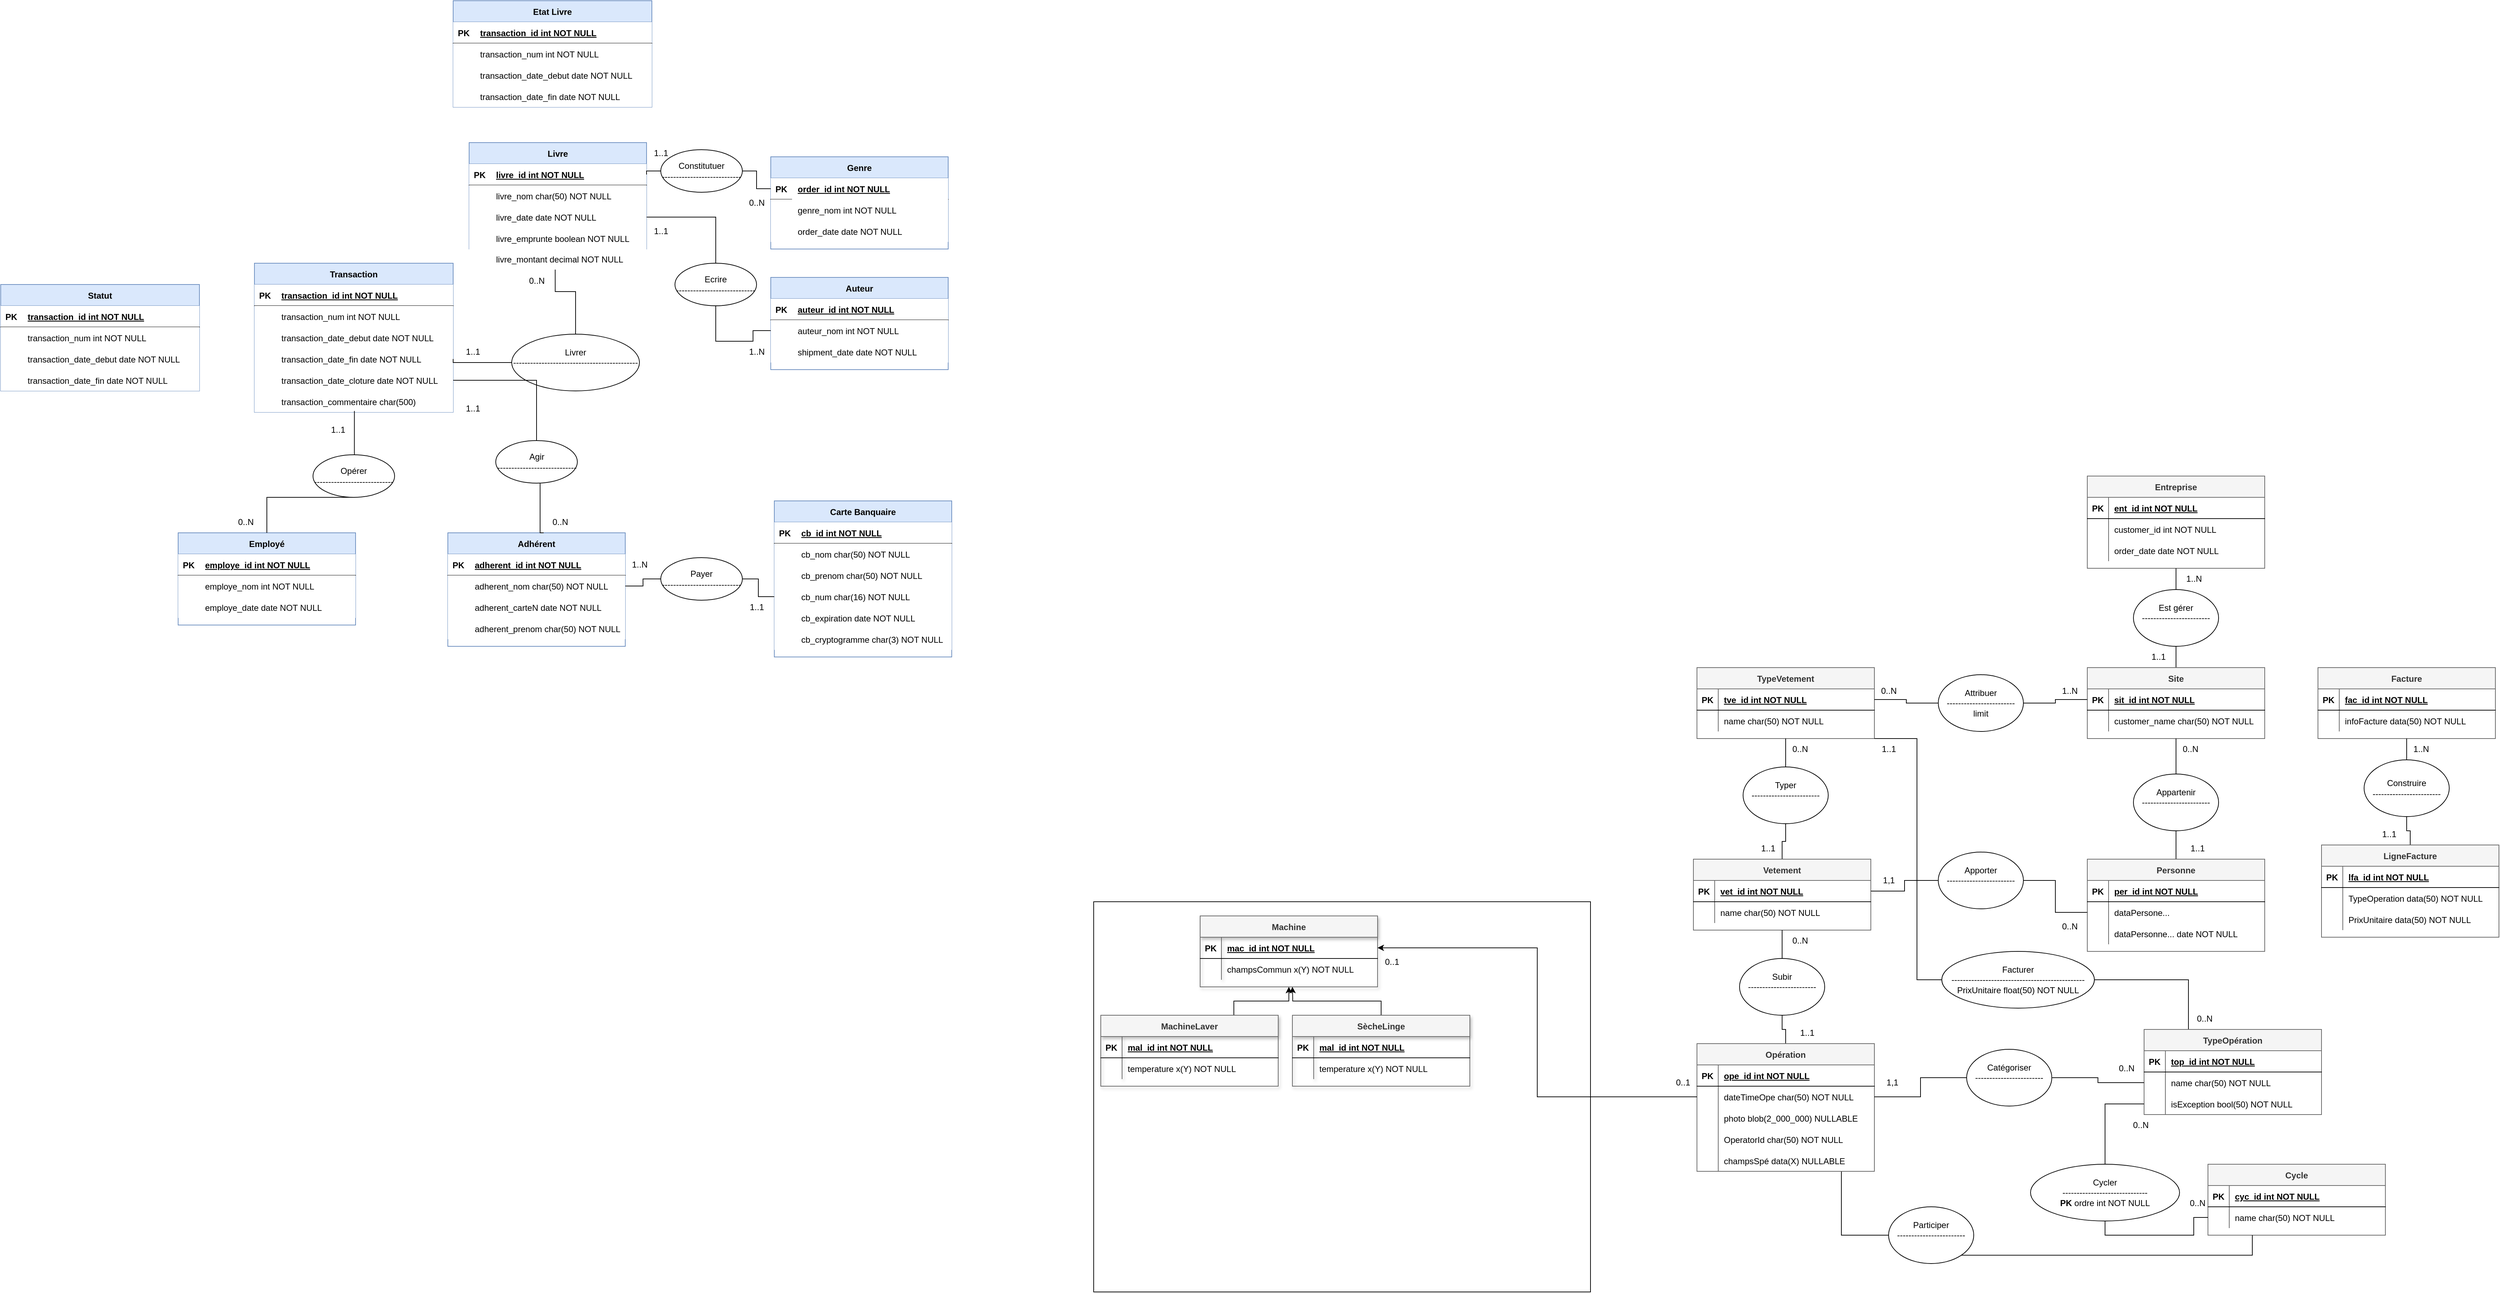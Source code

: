 <mxfile version="25.0.3">
  <diagram id="R2lEEEUBdFMjLlhIrx00" name="Page-1">
    <mxGraphModel dx="1900" dy="1665" grid="1" gridSize="10" guides="1" tooltips="1" connect="1" arrows="1" fold="1" page="1" pageScale="1" pageWidth="850" pageHeight="1100" math="0" shadow="0" extFonts="Permanent Marker^https://fonts.googleapis.com/css?family=Permanent+Marker">
      <root>
        <mxCell id="0" />
        <mxCell id="1" parent="0" />
        <mxCell id="C-vyLk0tnHw3VtMMgP7b-2" value="Genre" style="shape=table;startSize=30;container=1;collapsible=1;childLayout=tableLayout;fixedRows=1;rowLines=0;fontStyle=1;align=center;resizeLast=1;fillColor=#dae8fc;strokeColor=#6c8ebf;" parent="1" vertex="1">
          <mxGeometry x="425" y="-10" width="250" height="130" as="geometry" />
        </mxCell>
        <mxCell id="C-vyLk0tnHw3VtMMgP7b-3" value="" style="shape=partialRectangle;collapsible=0;dropTarget=0;pointerEvents=0;fillColor=default;points=[[0,0.5],[1,0.5]];portConstraint=eastwest;top=0;left=0;right=0;bottom=1;" parent="C-vyLk0tnHw3VtMMgP7b-2" vertex="1">
          <mxGeometry y="30" width="250" height="30" as="geometry" />
        </mxCell>
        <mxCell id="C-vyLk0tnHw3VtMMgP7b-4" value="PK" style="shape=partialRectangle;overflow=hidden;connectable=0;fillColor=none;top=0;left=0;bottom=0;right=0;fontStyle=1;" parent="C-vyLk0tnHw3VtMMgP7b-3" vertex="1">
          <mxGeometry width="30" height="30" as="geometry">
            <mxRectangle width="30" height="30" as="alternateBounds" />
          </mxGeometry>
        </mxCell>
        <mxCell id="C-vyLk0tnHw3VtMMgP7b-5" value="order_id int NOT NULL " style="shape=partialRectangle;overflow=hidden;connectable=0;fillColor=default;top=0;left=0;bottom=0;right=0;align=left;spacingLeft=6;fontStyle=5;" parent="C-vyLk0tnHw3VtMMgP7b-3" vertex="1">
          <mxGeometry x="30" width="220" height="30" as="geometry">
            <mxRectangle width="220" height="30" as="alternateBounds" />
          </mxGeometry>
        </mxCell>
        <mxCell id="C-vyLk0tnHw3VtMMgP7b-6" value="" style="shape=partialRectangle;collapsible=0;dropTarget=0;pointerEvents=0;fillColor=default;points=[[0,0.5],[1,0.5]];portConstraint=eastwest;top=0;left=0;right=0;bottom=0;" parent="C-vyLk0tnHw3VtMMgP7b-2" vertex="1">
          <mxGeometry y="60" width="250" height="30" as="geometry" />
        </mxCell>
        <mxCell id="C-vyLk0tnHw3VtMMgP7b-7" value="" style="shape=partialRectangle;overflow=hidden;connectable=0;fillColor=none;top=0;left=0;bottom=0;right=0;" parent="C-vyLk0tnHw3VtMMgP7b-6" vertex="1">
          <mxGeometry width="30" height="30" as="geometry">
            <mxRectangle width="30" height="30" as="alternateBounds" />
          </mxGeometry>
        </mxCell>
        <mxCell id="C-vyLk0tnHw3VtMMgP7b-8" value="genre_nom int NOT NULL" style="shape=partialRectangle;overflow=hidden;connectable=0;fillColor=none;top=0;left=0;bottom=0;right=0;align=left;spacingLeft=6;" parent="C-vyLk0tnHw3VtMMgP7b-6" vertex="1">
          <mxGeometry x="30" width="220" height="30" as="geometry">
            <mxRectangle width="220" height="30" as="alternateBounds" />
          </mxGeometry>
        </mxCell>
        <mxCell id="C-vyLk0tnHw3VtMMgP7b-9" value="" style="shape=partialRectangle;collapsible=0;dropTarget=0;pointerEvents=0;fillColor=default;points=[[0,0.5],[1,0.5]];portConstraint=eastwest;top=0;left=0;right=0;bottom=0;" parent="C-vyLk0tnHw3VtMMgP7b-2" vertex="1">
          <mxGeometry y="90" width="250" height="30" as="geometry" />
        </mxCell>
        <mxCell id="C-vyLk0tnHw3VtMMgP7b-10" value="" style="shape=partialRectangle;overflow=hidden;connectable=0;fillColor=none;top=0;left=0;bottom=0;right=0;" parent="C-vyLk0tnHw3VtMMgP7b-9" vertex="1">
          <mxGeometry width="30" height="30" as="geometry">
            <mxRectangle width="30" height="30" as="alternateBounds" />
          </mxGeometry>
        </mxCell>
        <mxCell id="C-vyLk0tnHw3VtMMgP7b-11" value="order_date date NOT NULL" style="shape=partialRectangle;overflow=hidden;connectable=0;fillColor=none;top=0;left=0;bottom=0;right=0;align=left;spacingLeft=6;" parent="C-vyLk0tnHw3VtMMgP7b-9" vertex="1">
          <mxGeometry x="30" width="220" height="30" as="geometry">
            <mxRectangle width="220" height="30" as="alternateBounds" />
          </mxGeometry>
        </mxCell>
        <mxCell id="C-vyLk0tnHw3VtMMgP7b-13" value="Auteur" style="shape=table;startSize=30;container=1;collapsible=1;childLayout=tableLayout;fixedRows=1;rowLines=0;fontStyle=1;align=center;resizeLast=1;fillColor=#dae8fc;strokeColor=#6c8ebf;" parent="1" vertex="1">
          <mxGeometry x="425" y="160" width="250" height="130" as="geometry" />
        </mxCell>
        <mxCell id="C-vyLk0tnHw3VtMMgP7b-14" value="" style="shape=partialRectangle;collapsible=0;dropTarget=0;pointerEvents=0;fillColor=default;points=[[0,0.5],[1,0.5]];portConstraint=eastwest;top=0;left=0;right=0;bottom=1;" parent="C-vyLk0tnHw3VtMMgP7b-13" vertex="1">
          <mxGeometry y="30" width="250" height="30" as="geometry" />
        </mxCell>
        <mxCell id="C-vyLk0tnHw3VtMMgP7b-15" value="PK" style="shape=partialRectangle;overflow=hidden;connectable=0;fillColor=none;top=0;left=0;bottom=0;right=0;fontStyle=1;" parent="C-vyLk0tnHw3VtMMgP7b-14" vertex="1">
          <mxGeometry width="30" height="30" as="geometry">
            <mxRectangle width="30" height="30" as="alternateBounds" />
          </mxGeometry>
        </mxCell>
        <mxCell id="C-vyLk0tnHw3VtMMgP7b-16" value="auteur_id int NOT NULL " style="shape=partialRectangle;overflow=hidden;connectable=0;fillColor=none;top=0;left=0;bottom=0;right=0;align=left;spacingLeft=6;fontStyle=5;" parent="C-vyLk0tnHw3VtMMgP7b-14" vertex="1">
          <mxGeometry x="30" width="220" height="30" as="geometry">
            <mxRectangle width="220" height="30" as="alternateBounds" />
          </mxGeometry>
        </mxCell>
        <mxCell id="C-vyLk0tnHw3VtMMgP7b-17" value="" style="shape=partialRectangle;collapsible=0;dropTarget=0;pointerEvents=0;fillColor=default;points=[[0,0.5],[1,0.5]];portConstraint=eastwest;top=0;left=0;right=0;bottom=0;" parent="C-vyLk0tnHw3VtMMgP7b-13" vertex="1">
          <mxGeometry y="60" width="250" height="30" as="geometry" />
        </mxCell>
        <mxCell id="C-vyLk0tnHw3VtMMgP7b-18" value="" style="shape=partialRectangle;overflow=hidden;connectable=0;fillColor=none;top=0;left=0;bottom=0;right=0;" parent="C-vyLk0tnHw3VtMMgP7b-17" vertex="1">
          <mxGeometry width="30" height="30" as="geometry">
            <mxRectangle width="30" height="30" as="alternateBounds" />
          </mxGeometry>
        </mxCell>
        <mxCell id="C-vyLk0tnHw3VtMMgP7b-19" value="auteur_nom int NOT NULL" style="shape=partialRectangle;overflow=hidden;connectable=0;fillColor=none;top=0;left=0;bottom=0;right=0;align=left;spacingLeft=6;" parent="C-vyLk0tnHw3VtMMgP7b-17" vertex="1">
          <mxGeometry x="30" width="220" height="30" as="geometry">
            <mxRectangle width="220" height="30" as="alternateBounds" />
          </mxGeometry>
        </mxCell>
        <mxCell id="C-vyLk0tnHw3VtMMgP7b-20" value="" style="shape=partialRectangle;collapsible=0;dropTarget=0;pointerEvents=0;fillColor=default;points=[[0,0.5],[1,0.5]];portConstraint=eastwest;top=0;left=0;right=0;bottom=0;" parent="C-vyLk0tnHw3VtMMgP7b-13" vertex="1">
          <mxGeometry y="90" width="250" height="30" as="geometry" />
        </mxCell>
        <mxCell id="C-vyLk0tnHw3VtMMgP7b-21" value="" style="shape=partialRectangle;overflow=hidden;connectable=0;fillColor=none;top=0;left=0;bottom=0;right=0;" parent="C-vyLk0tnHw3VtMMgP7b-20" vertex="1">
          <mxGeometry width="30" height="30" as="geometry">
            <mxRectangle width="30" height="30" as="alternateBounds" />
          </mxGeometry>
        </mxCell>
        <mxCell id="C-vyLk0tnHw3VtMMgP7b-22" value="shipment_date date NOT NULL" style="shape=partialRectangle;overflow=hidden;connectable=0;fillColor=none;top=0;left=0;bottom=0;right=0;align=left;spacingLeft=6;" parent="C-vyLk0tnHw3VtMMgP7b-20" vertex="1">
          <mxGeometry x="30" width="220" height="30" as="geometry">
            <mxRectangle width="220" height="30" as="alternateBounds" />
          </mxGeometry>
        </mxCell>
        <mxCell id="C-vyLk0tnHw3VtMMgP7b-23" value="Livre" style="shape=table;startSize=30;container=1;collapsible=1;childLayout=tableLayout;fixedRows=1;rowLines=0;fontStyle=1;align=center;resizeLast=1;fillColor=#dae8fc;strokeColor=#6c8ebf;" parent="1" vertex="1">
          <mxGeometry y="-30" width="250" height="150" as="geometry" />
        </mxCell>
        <mxCell id="C-vyLk0tnHw3VtMMgP7b-24" value="" style="shape=partialRectangle;collapsible=0;dropTarget=0;pointerEvents=0;fillColor=default;points=[[0,0.5],[1,0.5]];portConstraint=eastwest;top=0;left=0;right=0;bottom=1;" parent="C-vyLk0tnHw3VtMMgP7b-23" vertex="1">
          <mxGeometry y="30" width="250" height="30" as="geometry" />
        </mxCell>
        <mxCell id="C-vyLk0tnHw3VtMMgP7b-25" value="PK" style="shape=partialRectangle;overflow=hidden;connectable=0;fillColor=none;top=0;left=0;bottom=0;right=0;fontStyle=1;" parent="C-vyLk0tnHw3VtMMgP7b-24" vertex="1">
          <mxGeometry width="30" height="30" as="geometry">
            <mxRectangle width="30" height="30" as="alternateBounds" />
          </mxGeometry>
        </mxCell>
        <mxCell id="C-vyLk0tnHw3VtMMgP7b-26" value="livre_id int NOT NULL " style="shape=partialRectangle;overflow=hidden;connectable=0;fillColor=none;top=0;left=0;bottom=0;right=0;align=left;spacingLeft=6;fontStyle=5;" parent="C-vyLk0tnHw3VtMMgP7b-24" vertex="1">
          <mxGeometry x="30" width="220" height="30" as="geometry">
            <mxRectangle width="220" height="30" as="alternateBounds" />
          </mxGeometry>
        </mxCell>
        <mxCell id="C-vyLk0tnHw3VtMMgP7b-27" value="" style="shape=partialRectangle;collapsible=0;dropTarget=0;pointerEvents=0;fillColor=default;points=[[0,0.5],[1,0.5]];portConstraint=eastwest;top=0;left=0;right=0;bottom=0;" parent="C-vyLk0tnHw3VtMMgP7b-23" vertex="1">
          <mxGeometry y="60" width="250" height="30" as="geometry" />
        </mxCell>
        <mxCell id="C-vyLk0tnHw3VtMMgP7b-28" value="" style="shape=partialRectangle;overflow=hidden;connectable=0;fillColor=none;top=0;left=0;bottom=0;right=0;" parent="C-vyLk0tnHw3VtMMgP7b-27" vertex="1">
          <mxGeometry width="30" height="30" as="geometry">
            <mxRectangle width="30" height="30" as="alternateBounds" />
          </mxGeometry>
        </mxCell>
        <mxCell id="C-vyLk0tnHw3VtMMgP7b-29" value="livre_nom char(50) NOT NULL" style="shape=partialRectangle;overflow=hidden;connectable=0;fillColor=none;top=0;left=0;bottom=0;right=0;align=left;spacingLeft=6;" parent="C-vyLk0tnHw3VtMMgP7b-27" vertex="1">
          <mxGeometry x="30" width="220" height="30" as="geometry">
            <mxRectangle width="220" height="30" as="alternateBounds" />
          </mxGeometry>
        </mxCell>
        <mxCell id="9nmWSqKPoS6t1Ge8eT8l-1" value="Employé" style="shape=table;startSize=30;container=1;collapsible=1;childLayout=tableLayout;fixedRows=1;rowLines=0;fontStyle=1;align=center;resizeLast=1;fillColor=#dae8fc;strokeColor=#6c8ebf;" parent="1" vertex="1">
          <mxGeometry x="-410" y="520" width="250" height="130" as="geometry" />
        </mxCell>
        <mxCell id="9nmWSqKPoS6t1Ge8eT8l-2" value="" style="shape=partialRectangle;collapsible=0;dropTarget=0;pointerEvents=0;fillColor=default;points=[[0,0.5],[1,0.5]];portConstraint=eastwest;top=0;left=0;right=0;bottom=1;" parent="9nmWSqKPoS6t1Ge8eT8l-1" vertex="1">
          <mxGeometry y="30" width="250" height="30" as="geometry" />
        </mxCell>
        <mxCell id="9nmWSqKPoS6t1Ge8eT8l-3" value="PK" style="shape=partialRectangle;overflow=hidden;connectable=0;fillColor=none;top=0;left=0;bottom=0;right=0;fontStyle=1;" parent="9nmWSqKPoS6t1Ge8eT8l-2" vertex="1">
          <mxGeometry width="30" height="30" as="geometry">
            <mxRectangle width="30" height="30" as="alternateBounds" />
          </mxGeometry>
        </mxCell>
        <mxCell id="9nmWSqKPoS6t1Ge8eT8l-4" value="employe_id int NOT NULL " style="shape=partialRectangle;overflow=hidden;connectable=0;fillColor=none;top=0;left=0;bottom=0;right=0;align=left;spacingLeft=6;fontStyle=5;" parent="9nmWSqKPoS6t1Ge8eT8l-2" vertex="1">
          <mxGeometry x="30" width="220" height="30" as="geometry">
            <mxRectangle width="220" height="30" as="alternateBounds" />
          </mxGeometry>
        </mxCell>
        <mxCell id="9nmWSqKPoS6t1Ge8eT8l-5" value="" style="shape=partialRectangle;collapsible=0;dropTarget=0;pointerEvents=0;fillColor=default;points=[[0,0.5],[1,0.5]];portConstraint=eastwest;top=0;left=0;right=0;bottom=0;" parent="9nmWSqKPoS6t1Ge8eT8l-1" vertex="1">
          <mxGeometry y="60" width="250" height="30" as="geometry" />
        </mxCell>
        <mxCell id="9nmWSqKPoS6t1Ge8eT8l-6" value="" style="shape=partialRectangle;overflow=hidden;connectable=0;fillColor=none;top=0;left=0;bottom=0;right=0;" parent="9nmWSqKPoS6t1Ge8eT8l-5" vertex="1">
          <mxGeometry width="30" height="30" as="geometry">
            <mxRectangle width="30" height="30" as="alternateBounds" />
          </mxGeometry>
        </mxCell>
        <mxCell id="9nmWSqKPoS6t1Ge8eT8l-7" value="employe_nom int NOT NULL" style="shape=partialRectangle;overflow=hidden;connectable=0;fillColor=none;top=0;left=0;bottom=0;right=0;align=left;spacingLeft=6;" parent="9nmWSqKPoS6t1Ge8eT8l-5" vertex="1">
          <mxGeometry x="30" width="220" height="30" as="geometry">
            <mxRectangle width="220" height="30" as="alternateBounds" />
          </mxGeometry>
        </mxCell>
        <mxCell id="9nmWSqKPoS6t1Ge8eT8l-8" value="" style="shape=partialRectangle;collapsible=0;dropTarget=0;pointerEvents=0;fillColor=default;points=[[0,0.5],[1,0.5]];portConstraint=eastwest;top=0;left=0;right=0;bottom=0;" parent="9nmWSqKPoS6t1Ge8eT8l-1" vertex="1">
          <mxGeometry y="90" width="250" height="30" as="geometry" />
        </mxCell>
        <mxCell id="9nmWSqKPoS6t1Ge8eT8l-9" value="" style="shape=partialRectangle;overflow=hidden;connectable=0;fillColor=none;top=0;left=0;bottom=0;right=0;" parent="9nmWSqKPoS6t1Ge8eT8l-8" vertex="1">
          <mxGeometry width="30" height="30" as="geometry">
            <mxRectangle width="30" height="30" as="alternateBounds" />
          </mxGeometry>
        </mxCell>
        <mxCell id="9nmWSqKPoS6t1Ge8eT8l-10" value="employe_date date NOT NULL" style="shape=partialRectangle;overflow=hidden;connectable=0;fillColor=none;top=0;left=0;bottom=0;right=0;align=left;spacingLeft=6;" parent="9nmWSqKPoS6t1Ge8eT8l-8" vertex="1">
          <mxGeometry x="30" width="220" height="30" as="geometry">
            <mxRectangle width="220" height="30" as="alternateBounds" />
          </mxGeometry>
        </mxCell>
        <mxCell id="9nmWSqKPoS6t1Ge8eT8l-11" value="Adhérent" style="shape=table;startSize=30;container=1;collapsible=1;childLayout=tableLayout;fixedRows=1;rowLines=0;fontStyle=1;align=center;resizeLast=1;fillColor=#dae8fc;strokeColor=#6c8ebf;fillStyle=solid;" parent="1" vertex="1">
          <mxGeometry x="-30" y="520" width="250" height="160" as="geometry" />
        </mxCell>
        <mxCell id="9nmWSqKPoS6t1Ge8eT8l-12" value="" style="shape=partialRectangle;collapsible=0;dropTarget=0;pointerEvents=0;fillColor=default;points=[[0,0.5],[1,0.5]];portConstraint=eastwest;top=0;left=0;right=0;bottom=1;" parent="9nmWSqKPoS6t1Ge8eT8l-11" vertex="1">
          <mxGeometry y="30" width="250" height="30" as="geometry" />
        </mxCell>
        <mxCell id="9nmWSqKPoS6t1Ge8eT8l-13" value="PK" style="shape=partialRectangle;overflow=hidden;connectable=0;fillColor=none;top=0;left=0;bottom=0;right=0;fontStyle=1;" parent="9nmWSqKPoS6t1Ge8eT8l-12" vertex="1">
          <mxGeometry width="30" height="30" as="geometry">
            <mxRectangle width="30" height="30" as="alternateBounds" />
          </mxGeometry>
        </mxCell>
        <mxCell id="9nmWSqKPoS6t1Ge8eT8l-14" value="adherent_id int NOT NULL " style="shape=partialRectangle;overflow=hidden;connectable=0;fillColor=none;top=0;left=0;bottom=0;right=0;align=left;spacingLeft=6;fontStyle=5;" parent="9nmWSqKPoS6t1Ge8eT8l-12" vertex="1">
          <mxGeometry x="30" width="220" height="30" as="geometry">
            <mxRectangle width="220" height="30" as="alternateBounds" />
          </mxGeometry>
        </mxCell>
        <mxCell id="9nmWSqKPoS6t1Ge8eT8l-15" value="" style="shape=partialRectangle;collapsible=0;dropTarget=0;pointerEvents=0;fillColor=default;points=[[0,0.5],[1,0.5]];portConstraint=eastwest;top=0;left=0;right=0;bottom=0;" parent="9nmWSqKPoS6t1Ge8eT8l-11" vertex="1">
          <mxGeometry y="60" width="250" height="30" as="geometry" />
        </mxCell>
        <mxCell id="9nmWSqKPoS6t1Ge8eT8l-16" value="" style="shape=partialRectangle;overflow=hidden;connectable=0;fillColor=none;top=0;left=0;bottom=0;right=0;" parent="9nmWSqKPoS6t1Ge8eT8l-15" vertex="1">
          <mxGeometry width="30" height="30" as="geometry">
            <mxRectangle width="30" height="30" as="alternateBounds" />
          </mxGeometry>
        </mxCell>
        <mxCell id="9nmWSqKPoS6t1Ge8eT8l-17" value="adherent_nom char(50) NOT NULL" style="shape=partialRectangle;overflow=hidden;connectable=0;fillColor=none;top=0;left=0;bottom=0;right=0;align=left;spacingLeft=6;" parent="9nmWSqKPoS6t1Ge8eT8l-15" vertex="1">
          <mxGeometry x="30" width="220" height="30" as="geometry">
            <mxRectangle width="220" height="30" as="alternateBounds" />
          </mxGeometry>
        </mxCell>
        <mxCell id="9nmWSqKPoS6t1Ge8eT8l-18" value="" style="shape=partialRectangle;collapsible=0;dropTarget=0;pointerEvents=0;fillColor=default;points=[[0,0.5],[1,0.5]];portConstraint=eastwest;top=0;left=0;right=0;bottom=0;" parent="9nmWSqKPoS6t1Ge8eT8l-11" vertex="1">
          <mxGeometry y="90" width="250" height="30" as="geometry" />
        </mxCell>
        <mxCell id="9nmWSqKPoS6t1Ge8eT8l-19" value="" style="shape=partialRectangle;overflow=hidden;connectable=0;fillColor=none;top=0;left=0;bottom=0;right=0;" parent="9nmWSqKPoS6t1Ge8eT8l-18" vertex="1">
          <mxGeometry width="30" height="30" as="geometry">
            <mxRectangle width="30" height="30" as="alternateBounds" />
          </mxGeometry>
        </mxCell>
        <mxCell id="9nmWSqKPoS6t1Ge8eT8l-20" value="adherent_carteN date NOT NULL" style="shape=partialRectangle;overflow=hidden;connectable=0;fillColor=none;top=0;left=0;bottom=0;right=0;align=left;spacingLeft=6;" parent="9nmWSqKPoS6t1Ge8eT8l-18" vertex="1">
          <mxGeometry x="30" width="220" height="30" as="geometry">
            <mxRectangle width="220" height="30" as="alternateBounds" />
          </mxGeometry>
        </mxCell>
        <mxCell id="dUlKjvPJ4I6dwmv3kC1L-34" value="" style="shape=partialRectangle;collapsible=0;dropTarget=0;pointerEvents=0;fillColor=default;points=[[0,0.5],[1,0.5]];portConstraint=eastwest;top=0;left=0;right=0;bottom=0;" vertex="1" parent="9nmWSqKPoS6t1Ge8eT8l-11">
          <mxGeometry y="120" width="250" height="30" as="geometry" />
        </mxCell>
        <mxCell id="dUlKjvPJ4I6dwmv3kC1L-35" value="" style="shape=partialRectangle;overflow=hidden;connectable=0;fillColor=none;top=0;left=0;bottom=0;right=0;" vertex="1" parent="dUlKjvPJ4I6dwmv3kC1L-34">
          <mxGeometry width="30" height="30" as="geometry">
            <mxRectangle width="30" height="30" as="alternateBounds" />
          </mxGeometry>
        </mxCell>
        <mxCell id="dUlKjvPJ4I6dwmv3kC1L-36" value="adherent_prenom char(50) NOT NULL" style="shape=partialRectangle;overflow=hidden;connectable=0;fillColor=none;top=0;left=0;bottom=0;right=0;align=left;spacingLeft=6;" vertex="1" parent="dUlKjvPJ4I6dwmv3kC1L-34">
          <mxGeometry x="30" width="220" height="30" as="geometry">
            <mxRectangle width="220" height="30" as="alternateBounds" />
          </mxGeometry>
        </mxCell>
        <mxCell id="9nmWSqKPoS6t1Ge8eT8l-205" value="" style="shape=partialRectangle;collapsible=0;dropTarget=0;pointerEvents=0;fillColor=default;points=[[0,0.5],[1,0.5]];portConstraint=eastwest;top=0;left=0;right=0;bottom=0;" parent="1" vertex="1">
          <mxGeometry y="60" width="250" height="30" as="geometry" />
        </mxCell>
        <mxCell id="9nmWSqKPoS6t1Ge8eT8l-206" value="" style="shape=partialRectangle;overflow=hidden;connectable=0;fillColor=none;top=0;left=0;bottom=0;right=0;" parent="9nmWSqKPoS6t1Ge8eT8l-205" vertex="1">
          <mxGeometry width="30" height="30" as="geometry">
            <mxRectangle width="30" height="30" as="alternateBounds" />
          </mxGeometry>
        </mxCell>
        <mxCell id="9nmWSqKPoS6t1Ge8eT8l-207" value="livre_date date NOT NULL" style="shape=partialRectangle;overflow=hidden;connectable=0;fillColor=none;top=0;left=0;bottom=0;right=0;align=left;spacingLeft=6;" parent="9nmWSqKPoS6t1Ge8eT8l-205" vertex="1">
          <mxGeometry x="30" width="220" height="30" as="geometry">
            <mxRectangle width="220" height="30" as="alternateBounds" />
          </mxGeometry>
        </mxCell>
        <mxCell id="9nmWSqKPoS6t1Ge8eT8l-208" value="" style="shape=partialRectangle;collapsible=0;dropTarget=0;pointerEvents=0;fillColor=default;points=[[0,0.5],[1,0.5]];portConstraint=eastwest;top=0;left=0;right=0;bottom=0;" parent="1" vertex="1">
          <mxGeometry y="90" width="250" height="30" as="geometry" />
        </mxCell>
        <mxCell id="9nmWSqKPoS6t1Ge8eT8l-209" value="" style="shape=partialRectangle;overflow=hidden;connectable=0;fillColor=none;top=0;left=0;bottom=0;right=0;" parent="9nmWSqKPoS6t1Ge8eT8l-208" vertex="1">
          <mxGeometry width="30" height="30" as="geometry">
            <mxRectangle width="30" height="30" as="alternateBounds" />
          </mxGeometry>
        </mxCell>
        <mxCell id="9nmWSqKPoS6t1Ge8eT8l-210" value="livre_emprunte boolean NOT NULL" style="shape=partialRectangle;overflow=hidden;connectable=0;fillColor=none;top=0;left=0;bottom=0;right=0;align=left;spacingLeft=6;" parent="9nmWSqKPoS6t1Ge8eT8l-208" vertex="1">
          <mxGeometry x="30" width="220" height="30" as="geometry">
            <mxRectangle width="220" height="30" as="alternateBounds" />
          </mxGeometry>
        </mxCell>
        <mxCell id="9nmWSqKPoS6t1Ge8eT8l-23" value="Transaction" style="shape=table;startSize=30;container=1;collapsible=1;childLayout=tableLayout;fixedRows=1;rowLines=0;fontStyle=1;align=center;resizeLast=1;fillColor=#dae8fc;strokeColor=#6c8ebf;" parent="1" vertex="1">
          <mxGeometry x="-302.5" y="140" width="280" height="210" as="geometry" />
        </mxCell>
        <mxCell id="9nmWSqKPoS6t1Ge8eT8l-24" value="" style="shape=partialRectangle;collapsible=0;dropTarget=0;pointerEvents=0;fillColor=default;points=[[0,0.5],[1,0.5]];portConstraint=eastwest;top=0;left=0;right=0;bottom=1;" parent="9nmWSqKPoS6t1Ge8eT8l-23" vertex="1">
          <mxGeometry y="30" width="280" height="30" as="geometry" />
        </mxCell>
        <mxCell id="9nmWSqKPoS6t1Ge8eT8l-25" value="PK" style="shape=partialRectangle;overflow=hidden;connectable=0;fillColor=none;top=0;left=0;bottom=0;right=0;fontStyle=1;" parent="9nmWSqKPoS6t1Ge8eT8l-24" vertex="1">
          <mxGeometry width="30" height="30" as="geometry">
            <mxRectangle width="30" height="30" as="alternateBounds" />
          </mxGeometry>
        </mxCell>
        <mxCell id="9nmWSqKPoS6t1Ge8eT8l-26" value="transaction_id int NOT NULL " style="shape=partialRectangle;overflow=hidden;connectable=0;fillColor=none;top=0;left=0;bottom=0;right=0;align=left;spacingLeft=6;fontStyle=5;" parent="9nmWSqKPoS6t1Ge8eT8l-24" vertex="1">
          <mxGeometry x="30" width="250" height="30" as="geometry">
            <mxRectangle width="250" height="30" as="alternateBounds" />
          </mxGeometry>
        </mxCell>
        <mxCell id="9nmWSqKPoS6t1Ge8eT8l-27" value="" style="shape=partialRectangle;collapsible=0;dropTarget=0;pointerEvents=0;fillColor=default;points=[[0,0.5],[1,0.5]];portConstraint=eastwest;top=0;left=0;right=0;bottom=0;" parent="9nmWSqKPoS6t1Ge8eT8l-23" vertex="1">
          <mxGeometry y="60" width="280" height="30" as="geometry" />
        </mxCell>
        <mxCell id="9nmWSqKPoS6t1Ge8eT8l-28" value="" style="shape=partialRectangle;overflow=hidden;connectable=0;fillColor=none;top=0;left=0;bottom=0;right=0;" parent="9nmWSqKPoS6t1Ge8eT8l-27" vertex="1">
          <mxGeometry width="30" height="30" as="geometry">
            <mxRectangle width="30" height="30" as="alternateBounds" />
          </mxGeometry>
        </mxCell>
        <mxCell id="9nmWSqKPoS6t1Ge8eT8l-29" value="transaction_num int NOT NULL" style="shape=partialRectangle;overflow=hidden;connectable=0;fillColor=none;top=0;left=0;bottom=0;right=0;align=left;spacingLeft=6;" parent="9nmWSqKPoS6t1Ge8eT8l-27" vertex="1">
          <mxGeometry x="30" width="250" height="30" as="geometry">
            <mxRectangle width="250" height="30" as="alternateBounds" />
          </mxGeometry>
        </mxCell>
        <mxCell id="9nmWSqKPoS6t1Ge8eT8l-30" value="" style="shape=partialRectangle;collapsible=0;dropTarget=0;pointerEvents=0;fillColor=default;points=[[0,0.5],[1,0.5]];portConstraint=eastwest;top=0;left=0;right=0;bottom=0;" parent="9nmWSqKPoS6t1Ge8eT8l-23" vertex="1">
          <mxGeometry y="90" width="280" height="30" as="geometry" />
        </mxCell>
        <mxCell id="9nmWSqKPoS6t1Ge8eT8l-31" value="" style="shape=partialRectangle;overflow=hidden;connectable=0;fillColor=none;top=0;left=0;bottom=0;right=0;" parent="9nmWSqKPoS6t1Ge8eT8l-30" vertex="1">
          <mxGeometry width="30" height="30" as="geometry">
            <mxRectangle width="30" height="30" as="alternateBounds" />
          </mxGeometry>
        </mxCell>
        <mxCell id="9nmWSqKPoS6t1Ge8eT8l-32" value="transaction_date_debut date NOT NULL" style="shape=partialRectangle;overflow=hidden;connectable=0;fillColor=none;top=0;left=0;bottom=0;right=0;align=left;spacingLeft=6;" parent="9nmWSqKPoS6t1Ge8eT8l-30" vertex="1">
          <mxGeometry x="30" width="250" height="30" as="geometry">
            <mxRectangle width="250" height="30" as="alternateBounds" />
          </mxGeometry>
        </mxCell>
        <mxCell id="9nmWSqKPoS6t1Ge8eT8l-400" value="" style="shape=partialRectangle;collapsible=0;dropTarget=0;pointerEvents=0;fillColor=default;points=[[0,0.5],[1,0.5]];portConstraint=eastwest;top=0;left=0;right=0;bottom=0;" parent="9nmWSqKPoS6t1Ge8eT8l-23" vertex="1">
          <mxGeometry y="120" width="280" height="30" as="geometry" />
        </mxCell>
        <mxCell id="9nmWSqKPoS6t1Ge8eT8l-401" value="" style="shape=partialRectangle;overflow=hidden;connectable=0;fillColor=none;top=0;left=0;bottom=0;right=0;" parent="9nmWSqKPoS6t1Ge8eT8l-400" vertex="1">
          <mxGeometry width="30" height="30" as="geometry">
            <mxRectangle width="30" height="30" as="alternateBounds" />
          </mxGeometry>
        </mxCell>
        <mxCell id="9nmWSqKPoS6t1Ge8eT8l-402" value="transaction_date_fin date NOT NULL" style="shape=partialRectangle;overflow=hidden;connectable=0;fillColor=none;top=0;left=0;bottom=0;right=0;align=left;spacingLeft=6;" parent="9nmWSqKPoS6t1Ge8eT8l-400" vertex="1">
          <mxGeometry x="30" width="250" height="30" as="geometry">
            <mxRectangle width="250" height="30" as="alternateBounds" />
          </mxGeometry>
        </mxCell>
        <mxCell id="dUlKjvPJ4I6dwmv3kC1L-50" value="" style="shape=partialRectangle;collapsible=0;dropTarget=0;pointerEvents=0;fillColor=default;points=[[0,0.5],[1,0.5]];portConstraint=eastwest;top=0;left=0;right=0;bottom=0;" vertex="1" parent="9nmWSqKPoS6t1Ge8eT8l-23">
          <mxGeometry y="150" width="280" height="30" as="geometry" />
        </mxCell>
        <mxCell id="dUlKjvPJ4I6dwmv3kC1L-51" value="" style="shape=partialRectangle;overflow=hidden;connectable=0;fillColor=none;top=0;left=0;bottom=0;right=0;" vertex="1" parent="dUlKjvPJ4I6dwmv3kC1L-50">
          <mxGeometry width="30" height="30" as="geometry">
            <mxRectangle width="30" height="30" as="alternateBounds" />
          </mxGeometry>
        </mxCell>
        <mxCell id="dUlKjvPJ4I6dwmv3kC1L-52" value="transaction_date_cloture date NOT NULL" style="shape=partialRectangle;overflow=hidden;connectable=0;fillColor=none;top=0;left=0;bottom=0;right=0;align=left;spacingLeft=6;" vertex="1" parent="dUlKjvPJ4I6dwmv3kC1L-50">
          <mxGeometry x="30" width="250" height="30" as="geometry">
            <mxRectangle width="250" height="30" as="alternateBounds" />
          </mxGeometry>
        </mxCell>
        <mxCell id="dUlKjvPJ4I6dwmv3kC1L-53" value="" style="shape=partialRectangle;collapsible=0;dropTarget=0;pointerEvents=0;fillColor=default;points=[[0,0.5],[1,0.5]];portConstraint=eastwest;top=0;left=0;right=0;bottom=0;" vertex="1" parent="9nmWSqKPoS6t1Ge8eT8l-23">
          <mxGeometry y="180" width="280" height="30" as="geometry" />
        </mxCell>
        <mxCell id="dUlKjvPJ4I6dwmv3kC1L-54" value="" style="shape=partialRectangle;overflow=hidden;connectable=0;fillColor=none;top=0;left=0;bottom=0;right=0;" vertex="1" parent="dUlKjvPJ4I6dwmv3kC1L-53">
          <mxGeometry width="30" height="30" as="geometry">
            <mxRectangle width="30" height="30" as="alternateBounds" />
          </mxGeometry>
        </mxCell>
        <mxCell id="dUlKjvPJ4I6dwmv3kC1L-55" value="transaction_commentaire char(500) " style="shape=partialRectangle;overflow=hidden;connectable=0;fillColor=none;top=0;left=0;bottom=0;right=0;align=left;spacingLeft=6;" vertex="1" parent="dUlKjvPJ4I6dwmv3kC1L-53">
          <mxGeometry x="30" width="250" height="30" as="geometry">
            <mxRectangle width="250" height="30" as="alternateBounds" />
          </mxGeometry>
        </mxCell>
        <mxCell id="9nmWSqKPoS6t1Ge8eT8l-220" style="edgeStyle=orthogonalEdgeStyle;rounded=0;orthogonalLoop=1;jettySize=auto;html=1;exitX=0.5;exitY=0;exitDx=0;exitDy=0;entryX=0.5;entryY=1;entryDx=0;entryDy=0;endArrow=none;endFill=0;" parent="1" source="9nmWSqKPoS6t1Ge8eT8l-221" target="9nmWSqKPoS6t1Ge8eT8l-310" edge="1">
          <mxGeometry relative="1" as="geometry" />
        </mxCell>
        <mxCell id="9nmWSqKPoS6t1Ge8eT8l-221" value="Opération" style="shape=table;startSize=30;container=1;collapsible=1;childLayout=tableLayout;fixedRows=1;rowLines=0;fontStyle=1;align=center;resizeLast=1;fillColor=#f5f5f5;fontColor=#333333;strokeColor=#666666;" parent="1" vertex="1">
          <mxGeometry x="1730" y="1240" width="250" height="180" as="geometry" />
        </mxCell>
        <mxCell id="9nmWSqKPoS6t1Ge8eT8l-222" value="" style="shape=partialRectangle;collapsible=0;dropTarget=0;pointerEvents=0;fillColor=none;points=[[0,0.5],[1,0.5]];portConstraint=eastwest;top=0;left=0;right=0;bottom=1;" parent="9nmWSqKPoS6t1Ge8eT8l-221" vertex="1">
          <mxGeometry y="30" width="250" height="30" as="geometry" />
        </mxCell>
        <mxCell id="9nmWSqKPoS6t1Ge8eT8l-223" value="PK" style="shape=partialRectangle;overflow=hidden;connectable=0;fillColor=none;top=0;left=0;bottom=0;right=0;fontStyle=1;" parent="9nmWSqKPoS6t1Ge8eT8l-222" vertex="1">
          <mxGeometry width="30" height="30" as="geometry">
            <mxRectangle width="30" height="30" as="alternateBounds" />
          </mxGeometry>
        </mxCell>
        <mxCell id="9nmWSqKPoS6t1Ge8eT8l-224" value="ope_id int NOT NULL " style="shape=partialRectangle;overflow=hidden;connectable=0;fillColor=none;top=0;left=0;bottom=0;right=0;align=left;spacingLeft=6;fontStyle=5;" parent="9nmWSqKPoS6t1Ge8eT8l-222" vertex="1">
          <mxGeometry x="30" width="220" height="30" as="geometry">
            <mxRectangle width="220" height="30" as="alternateBounds" />
          </mxGeometry>
        </mxCell>
        <mxCell id="9nmWSqKPoS6t1Ge8eT8l-225" value="" style="shape=partialRectangle;collapsible=0;dropTarget=0;pointerEvents=0;fillColor=none;points=[[0,0.5],[1,0.5]];portConstraint=eastwest;top=0;left=0;right=0;bottom=0;" parent="9nmWSqKPoS6t1Ge8eT8l-221" vertex="1">
          <mxGeometry y="60" width="250" height="30" as="geometry" />
        </mxCell>
        <mxCell id="9nmWSqKPoS6t1Ge8eT8l-226" value="" style="shape=partialRectangle;overflow=hidden;connectable=0;fillColor=none;top=0;left=0;bottom=0;right=0;" parent="9nmWSqKPoS6t1Ge8eT8l-225" vertex="1">
          <mxGeometry width="30" height="30" as="geometry">
            <mxRectangle width="30" height="30" as="alternateBounds" />
          </mxGeometry>
        </mxCell>
        <mxCell id="9nmWSqKPoS6t1Ge8eT8l-227" value="dateTimeOpe char(50) NOT NULL" style="shape=partialRectangle;overflow=hidden;connectable=0;fillColor=none;top=0;left=0;bottom=0;right=0;align=left;spacingLeft=6;" parent="9nmWSqKPoS6t1Ge8eT8l-225" vertex="1">
          <mxGeometry x="30" width="220" height="30" as="geometry">
            <mxRectangle width="220" height="30" as="alternateBounds" />
          </mxGeometry>
        </mxCell>
        <mxCell id="9nmWSqKPoS6t1Ge8eT8l-228" value="" style="shape=partialRectangle;collapsible=0;dropTarget=0;pointerEvents=0;fillColor=none;points=[[0,0.5],[1,0.5]];portConstraint=eastwest;top=0;left=0;right=0;bottom=0;" parent="9nmWSqKPoS6t1Ge8eT8l-221" vertex="1">
          <mxGeometry y="90" width="250" height="30" as="geometry" />
        </mxCell>
        <mxCell id="9nmWSqKPoS6t1Ge8eT8l-229" value="" style="shape=partialRectangle;overflow=hidden;connectable=0;fillColor=none;top=0;left=0;bottom=0;right=0;" parent="9nmWSqKPoS6t1Ge8eT8l-228" vertex="1">
          <mxGeometry width="30" height="30" as="geometry">
            <mxRectangle width="30" height="30" as="alternateBounds" />
          </mxGeometry>
        </mxCell>
        <mxCell id="9nmWSqKPoS6t1Ge8eT8l-230" value="photo blob(2_000_000) NULLABLE" style="shape=partialRectangle;overflow=hidden;connectable=0;fillColor=none;top=0;left=0;bottom=0;right=0;align=left;spacingLeft=6;" parent="9nmWSqKPoS6t1Ge8eT8l-228" vertex="1">
          <mxGeometry x="30" width="220" height="30" as="geometry">
            <mxRectangle width="220" height="30" as="alternateBounds" />
          </mxGeometry>
        </mxCell>
        <mxCell id="9nmWSqKPoS6t1Ge8eT8l-231" value="" style="shape=partialRectangle;collapsible=0;dropTarget=0;pointerEvents=0;fillColor=none;points=[[0,0.5],[1,0.5]];portConstraint=eastwest;top=0;left=0;right=0;bottom=0;" parent="9nmWSqKPoS6t1Ge8eT8l-221" vertex="1">
          <mxGeometry y="120" width="250" height="30" as="geometry" />
        </mxCell>
        <mxCell id="9nmWSqKPoS6t1Ge8eT8l-232" value="" style="shape=partialRectangle;overflow=hidden;connectable=0;fillColor=none;top=0;left=0;bottom=0;right=0;" parent="9nmWSqKPoS6t1Ge8eT8l-231" vertex="1">
          <mxGeometry width="30" height="30" as="geometry">
            <mxRectangle width="30" height="30" as="alternateBounds" />
          </mxGeometry>
        </mxCell>
        <mxCell id="9nmWSqKPoS6t1Ge8eT8l-233" value="OperatorId char(50) NOT NULL" style="shape=partialRectangle;overflow=hidden;connectable=0;fillColor=none;top=0;left=0;bottom=0;right=0;align=left;spacingLeft=6;" parent="9nmWSqKPoS6t1Ge8eT8l-231" vertex="1">
          <mxGeometry x="30" width="220" height="30" as="geometry">
            <mxRectangle width="220" height="30" as="alternateBounds" />
          </mxGeometry>
        </mxCell>
        <mxCell id="9nmWSqKPoS6t1Ge8eT8l-234" value="" style="shape=partialRectangle;collapsible=0;dropTarget=0;pointerEvents=0;fillColor=none;points=[[0,0.5],[1,0.5]];portConstraint=eastwest;top=0;left=0;right=0;bottom=0;" parent="9nmWSqKPoS6t1Ge8eT8l-221" vertex="1">
          <mxGeometry y="150" width="250" height="30" as="geometry" />
        </mxCell>
        <mxCell id="9nmWSqKPoS6t1Ge8eT8l-235" value="" style="shape=partialRectangle;overflow=hidden;connectable=0;fillColor=none;top=0;left=0;bottom=0;right=0;" parent="9nmWSqKPoS6t1Ge8eT8l-234" vertex="1">
          <mxGeometry width="30" height="30" as="geometry">
            <mxRectangle width="30" height="30" as="alternateBounds" />
          </mxGeometry>
        </mxCell>
        <mxCell id="9nmWSqKPoS6t1Ge8eT8l-236" value="champsSpé data(X) NULLABLE" style="shape=partialRectangle;overflow=hidden;connectable=0;fillColor=none;top=0;left=0;bottom=0;right=0;align=left;spacingLeft=6;" parent="9nmWSqKPoS6t1Ge8eT8l-234" vertex="1">
          <mxGeometry x="30" width="220" height="30" as="geometry">
            <mxRectangle width="220" height="30" as="alternateBounds" />
          </mxGeometry>
        </mxCell>
        <mxCell id="9nmWSqKPoS6t1Ge8eT8l-237" value="Entreprise" style="shape=table;startSize=30;container=1;collapsible=1;childLayout=tableLayout;fixedRows=1;rowLines=0;fontStyle=1;align=center;resizeLast=1;fillColor=#f5f5f5;fontColor=#333333;strokeColor=#666666;" parent="1" vertex="1">
          <mxGeometry x="2280" y="440" width="250" height="130" as="geometry" />
        </mxCell>
        <mxCell id="9nmWSqKPoS6t1Ge8eT8l-238" value="" style="shape=partialRectangle;collapsible=0;dropTarget=0;pointerEvents=0;fillColor=none;points=[[0,0.5],[1,0.5]];portConstraint=eastwest;top=0;left=0;right=0;bottom=1;" parent="9nmWSqKPoS6t1Ge8eT8l-237" vertex="1">
          <mxGeometry y="30" width="250" height="30" as="geometry" />
        </mxCell>
        <mxCell id="9nmWSqKPoS6t1Ge8eT8l-239" value="PK" style="shape=partialRectangle;overflow=hidden;connectable=0;fillColor=none;top=0;left=0;bottom=0;right=0;fontStyle=1;" parent="9nmWSqKPoS6t1Ge8eT8l-238" vertex="1">
          <mxGeometry width="30" height="30" as="geometry">
            <mxRectangle width="30" height="30" as="alternateBounds" />
          </mxGeometry>
        </mxCell>
        <mxCell id="9nmWSqKPoS6t1Ge8eT8l-240" value="ent_id int NOT NULL " style="shape=partialRectangle;overflow=hidden;connectable=0;fillColor=none;top=0;left=0;bottom=0;right=0;align=left;spacingLeft=6;fontStyle=5;" parent="9nmWSqKPoS6t1Ge8eT8l-238" vertex="1">
          <mxGeometry x="30" width="220" height="30" as="geometry">
            <mxRectangle width="220" height="30" as="alternateBounds" />
          </mxGeometry>
        </mxCell>
        <mxCell id="9nmWSqKPoS6t1Ge8eT8l-241" value="" style="shape=partialRectangle;collapsible=0;dropTarget=0;pointerEvents=0;fillColor=none;points=[[0,0.5],[1,0.5]];portConstraint=eastwest;top=0;left=0;right=0;bottom=0;" parent="9nmWSqKPoS6t1Ge8eT8l-237" vertex="1">
          <mxGeometry y="60" width="250" height="30" as="geometry" />
        </mxCell>
        <mxCell id="9nmWSqKPoS6t1Ge8eT8l-242" value="" style="shape=partialRectangle;overflow=hidden;connectable=0;fillColor=none;top=0;left=0;bottom=0;right=0;" parent="9nmWSqKPoS6t1Ge8eT8l-241" vertex="1">
          <mxGeometry width="30" height="30" as="geometry">
            <mxRectangle width="30" height="30" as="alternateBounds" />
          </mxGeometry>
        </mxCell>
        <mxCell id="9nmWSqKPoS6t1Ge8eT8l-243" value="customer_id int NOT NULL" style="shape=partialRectangle;overflow=hidden;connectable=0;fillColor=none;top=0;left=0;bottom=0;right=0;align=left;spacingLeft=6;" parent="9nmWSqKPoS6t1Ge8eT8l-241" vertex="1">
          <mxGeometry x="30" width="220" height="30" as="geometry">
            <mxRectangle width="220" height="30" as="alternateBounds" />
          </mxGeometry>
        </mxCell>
        <mxCell id="9nmWSqKPoS6t1Ge8eT8l-244" value="" style="shape=partialRectangle;collapsible=0;dropTarget=0;pointerEvents=0;fillColor=none;points=[[0,0.5],[1,0.5]];portConstraint=eastwest;top=0;left=0;right=0;bottom=0;" parent="9nmWSqKPoS6t1Ge8eT8l-237" vertex="1">
          <mxGeometry y="90" width="250" height="30" as="geometry" />
        </mxCell>
        <mxCell id="9nmWSqKPoS6t1Ge8eT8l-245" value="" style="shape=partialRectangle;overflow=hidden;connectable=0;fillColor=none;top=0;left=0;bottom=0;right=0;" parent="9nmWSqKPoS6t1Ge8eT8l-244" vertex="1">
          <mxGeometry width="30" height="30" as="geometry">
            <mxRectangle width="30" height="30" as="alternateBounds" />
          </mxGeometry>
        </mxCell>
        <mxCell id="9nmWSqKPoS6t1Ge8eT8l-246" value="order_date date NOT NULL" style="shape=partialRectangle;overflow=hidden;connectable=0;fillColor=none;top=0;left=0;bottom=0;right=0;align=left;spacingLeft=6;" parent="9nmWSqKPoS6t1Ge8eT8l-244" vertex="1">
          <mxGeometry x="30" width="220" height="30" as="geometry">
            <mxRectangle width="220" height="30" as="alternateBounds" />
          </mxGeometry>
        </mxCell>
        <mxCell id="9nmWSqKPoS6t1Ge8eT8l-247" style="edgeStyle=orthogonalEdgeStyle;rounded=0;orthogonalLoop=1;jettySize=auto;html=1;exitX=0.5;exitY=0;exitDx=0;exitDy=0;entryX=0.5;entryY=1;entryDx=0;entryDy=0;endArrow=none;endFill=0;" parent="1" source="9nmWSqKPoS6t1Ge8eT8l-248" target="9nmWSqKPoS6t1Ge8eT8l-267" edge="1">
          <mxGeometry relative="1" as="geometry" />
        </mxCell>
        <mxCell id="9nmWSqKPoS6t1Ge8eT8l-248" value="Personne" style="shape=table;startSize=30;container=1;collapsible=1;childLayout=tableLayout;fixedRows=1;rowLines=0;fontStyle=1;align=center;resizeLast=1;fillColor=#f5f5f5;fontColor=#333333;strokeColor=#666666;" parent="1" vertex="1">
          <mxGeometry x="2280" y="980" width="250" height="130" as="geometry" />
        </mxCell>
        <mxCell id="9nmWSqKPoS6t1Ge8eT8l-249" value="" style="shape=partialRectangle;collapsible=0;dropTarget=0;pointerEvents=0;fillColor=none;points=[[0,0.5],[1,0.5]];portConstraint=eastwest;top=0;left=0;right=0;bottom=1;" parent="9nmWSqKPoS6t1Ge8eT8l-248" vertex="1">
          <mxGeometry y="30" width="250" height="30" as="geometry" />
        </mxCell>
        <mxCell id="9nmWSqKPoS6t1Ge8eT8l-250" value="PK" style="shape=partialRectangle;overflow=hidden;connectable=0;fillColor=none;top=0;left=0;bottom=0;right=0;fontStyle=1;" parent="9nmWSqKPoS6t1Ge8eT8l-249" vertex="1">
          <mxGeometry width="30" height="30" as="geometry">
            <mxRectangle width="30" height="30" as="alternateBounds" />
          </mxGeometry>
        </mxCell>
        <mxCell id="9nmWSqKPoS6t1Ge8eT8l-251" value="per_id int NOT NULL" style="shape=partialRectangle;overflow=hidden;connectable=0;fillColor=none;top=0;left=0;bottom=0;right=0;align=left;spacingLeft=6;fontStyle=5;" parent="9nmWSqKPoS6t1Ge8eT8l-249" vertex="1">
          <mxGeometry x="30" width="220" height="30" as="geometry">
            <mxRectangle width="220" height="30" as="alternateBounds" />
          </mxGeometry>
        </mxCell>
        <mxCell id="9nmWSqKPoS6t1Ge8eT8l-252" value="" style="shape=partialRectangle;collapsible=0;dropTarget=0;pointerEvents=0;fillColor=none;points=[[0,0.5],[1,0.5]];portConstraint=eastwest;top=0;left=0;right=0;bottom=0;" parent="9nmWSqKPoS6t1Ge8eT8l-248" vertex="1">
          <mxGeometry y="60" width="250" height="30" as="geometry" />
        </mxCell>
        <mxCell id="9nmWSqKPoS6t1Ge8eT8l-253" value="" style="shape=partialRectangle;overflow=hidden;connectable=0;fillColor=none;top=0;left=0;bottom=0;right=0;" parent="9nmWSqKPoS6t1Ge8eT8l-252" vertex="1">
          <mxGeometry width="30" height="30" as="geometry">
            <mxRectangle width="30" height="30" as="alternateBounds" />
          </mxGeometry>
        </mxCell>
        <mxCell id="9nmWSqKPoS6t1Ge8eT8l-254" value="dataPersone..." style="shape=partialRectangle;overflow=hidden;connectable=0;fillColor=none;top=0;left=0;bottom=0;right=0;align=left;spacingLeft=6;" parent="9nmWSqKPoS6t1Ge8eT8l-252" vertex="1">
          <mxGeometry x="30" width="220" height="30" as="geometry">
            <mxRectangle width="220" height="30" as="alternateBounds" />
          </mxGeometry>
        </mxCell>
        <mxCell id="9nmWSqKPoS6t1Ge8eT8l-255" value="" style="shape=partialRectangle;collapsible=0;dropTarget=0;pointerEvents=0;fillColor=none;points=[[0,0.5],[1,0.5]];portConstraint=eastwest;top=0;left=0;right=0;bottom=0;" parent="9nmWSqKPoS6t1Ge8eT8l-248" vertex="1">
          <mxGeometry y="90" width="250" height="30" as="geometry" />
        </mxCell>
        <mxCell id="9nmWSqKPoS6t1Ge8eT8l-256" value="" style="shape=partialRectangle;overflow=hidden;connectable=0;fillColor=none;top=0;left=0;bottom=0;right=0;" parent="9nmWSqKPoS6t1Ge8eT8l-255" vertex="1">
          <mxGeometry width="30" height="30" as="geometry">
            <mxRectangle width="30" height="30" as="alternateBounds" />
          </mxGeometry>
        </mxCell>
        <mxCell id="9nmWSqKPoS6t1Ge8eT8l-257" value="dataPersonne... date NOT NULL" style="shape=partialRectangle;overflow=hidden;connectable=0;fillColor=none;top=0;left=0;bottom=0;right=0;align=left;spacingLeft=6;" parent="9nmWSqKPoS6t1Ge8eT8l-255" vertex="1">
          <mxGeometry x="30" width="220" height="30" as="geometry">
            <mxRectangle width="220" height="30" as="alternateBounds" />
          </mxGeometry>
        </mxCell>
        <mxCell id="9nmWSqKPoS6t1Ge8eT8l-258" style="edgeStyle=orthogonalEdgeStyle;rounded=0;orthogonalLoop=1;jettySize=auto;html=1;exitX=0.5;exitY=0;exitDx=0;exitDy=0;entryX=0.5;entryY=1;entryDx=0;entryDy=0;endArrow=none;endFill=0;" parent="1" source="9nmWSqKPoS6t1Ge8eT8l-259" target="9nmWSqKPoS6t1Ge8eT8l-280" edge="1">
          <mxGeometry relative="1" as="geometry" />
        </mxCell>
        <mxCell id="9nmWSqKPoS6t1Ge8eT8l-259" value="Site" style="shape=table;startSize=30;container=1;collapsible=1;childLayout=tableLayout;fixedRows=1;rowLines=0;fontStyle=1;align=center;resizeLast=1;fillColor=#f5f5f5;fontColor=#333333;strokeColor=#666666;" parent="1" vertex="1">
          <mxGeometry x="2280" y="710" width="250" height="100" as="geometry" />
        </mxCell>
        <mxCell id="9nmWSqKPoS6t1Ge8eT8l-260" value="" style="shape=partialRectangle;collapsible=0;dropTarget=0;pointerEvents=0;fillColor=none;points=[[0,0.5],[1,0.5]];portConstraint=eastwest;top=0;left=0;right=0;bottom=1;" parent="9nmWSqKPoS6t1Ge8eT8l-259" vertex="1">
          <mxGeometry y="30" width="250" height="30" as="geometry" />
        </mxCell>
        <mxCell id="9nmWSqKPoS6t1Ge8eT8l-261" value="PK" style="shape=partialRectangle;overflow=hidden;connectable=0;fillColor=none;top=0;left=0;bottom=0;right=0;fontStyle=1;" parent="9nmWSqKPoS6t1Ge8eT8l-260" vertex="1">
          <mxGeometry width="30" height="30" as="geometry">
            <mxRectangle width="30" height="30" as="alternateBounds" />
          </mxGeometry>
        </mxCell>
        <mxCell id="9nmWSqKPoS6t1Ge8eT8l-262" value="sit_id int NOT NULL " style="shape=partialRectangle;overflow=hidden;connectable=0;fillColor=none;top=0;left=0;bottom=0;right=0;align=left;spacingLeft=6;fontStyle=5;" parent="9nmWSqKPoS6t1Ge8eT8l-260" vertex="1">
          <mxGeometry x="30" width="220" height="30" as="geometry">
            <mxRectangle width="220" height="30" as="alternateBounds" />
          </mxGeometry>
        </mxCell>
        <mxCell id="9nmWSqKPoS6t1Ge8eT8l-263" value="" style="shape=partialRectangle;collapsible=0;dropTarget=0;pointerEvents=0;fillColor=none;points=[[0,0.5],[1,0.5]];portConstraint=eastwest;top=0;left=0;right=0;bottom=0;" parent="9nmWSqKPoS6t1Ge8eT8l-259" vertex="1">
          <mxGeometry y="60" width="250" height="30" as="geometry" />
        </mxCell>
        <mxCell id="9nmWSqKPoS6t1Ge8eT8l-264" value="" style="shape=partialRectangle;overflow=hidden;connectable=0;fillColor=none;top=0;left=0;bottom=0;right=0;" parent="9nmWSqKPoS6t1Ge8eT8l-263" vertex="1">
          <mxGeometry width="30" height="30" as="geometry">
            <mxRectangle width="30" height="30" as="alternateBounds" />
          </mxGeometry>
        </mxCell>
        <mxCell id="9nmWSqKPoS6t1Ge8eT8l-265" value="customer_name char(50) NOT NULL" style="shape=partialRectangle;overflow=hidden;connectable=0;fillColor=none;top=0;left=0;bottom=0;right=0;align=left;spacingLeft=6;" parent="9nmWSqKPoS6t1Ge8eT8l-263" vertex="1">
          <mxGeometry x="30" width="220" height="30" as="geometry">
            <mxRectangle width="220" height="30" as="alternateBounds" />
          </mxGeometry>
        </mxCell>
        <mxCell id="9nmWSqKPoS6t1Ge8eT8l-266" style="edgeStyle=orthogonalEdgeStyle;rounded=0;orthogonalLoop=1;jettySize=auto;html=1;exitX=0.5;exitY=0;exitDx=0;exitDy=0;entryX=0.5;entryY=1;entryDx=0;entryDy=0;endArrow=none;endFill=0;" parent="1" source="9nmWSqKPoS6t1Ge8eT8l-267" target="9nmWSqKPoS6t1Ge8eT8l-259" edge="1">
          <mxGeometry relative="1" as="geometry" />
        </mxCell>
        <mxCell id="9nmWSqKPoS6t1Ge8eT8l-267" value="Appartenir&lt;br&gt;------------------------&lt;div&gt;&lt;br&gt;&lt;/div&gt;" style="ellipse;whiteSpace=wrap;html=1;" parent="1" vertex="1">
          <mxGeometry x="2345" y="860" width="120" height="80" as="geometry" />
        </mxCell>
        <mxCell id="9nmWSqKPoS6t1Ge8eT8l-268" style="edgeStyle=orthogonalEdgeStyle;rounded=0;orthogonalLoop=1;jettySize=auto;html=1;exitX=1;exitY=0.5;exitDx=0;exitDy=0;endArrow=none;endFill=0;" parent="1" source="9nmWSqKPoS6t1Ge8eT8l-269" target="9nmWSqKPoS6t1Ge8eT8l-260" edge="1">
          <mxGeometry relative="1" as="geometry" />
        </mxCell>
        <mxCell id="9nmWSqKPoS6t1Ge8eT8l-269" value="Attribuer&lt;br&gt;------------------------&lt;div&gt;limit&lt;/div&gt;" style="ellipse;whiteSpace=wrap;html=1;" parent="1" vertex="1">
          <mxGeometry x="2070" y="720" width="120" height="80" as="geometry" />
        </mxCell>
        <mxCell id="9nmWSqKPoS6t1Ge8eT8l-270" value="TypeVetement" style="shape=table;startSize=30;container=1;collapsible=1;childLayout=tableLayout;fixedRows=1;rowLines=0;fontStyle=1;align=center;resizeLast=1;fillColor=#f5f5f5;fontColor=#333333;strokeColor=#666666;" parent="1" vertex="1">
          <mxGeometry x="1730" y="710" width="250" height="100" as="geometry" />
        </mxCell>
        <mxCell id="9nmWSqKPoS6t1Ge8eT8l-271" value="" style="shape=partialRectangle;collapsible=0;dropTarget=0;pointerEvents=0;fillColor=none;points=[[0,0.5],[1,0.5]];portConstraint=eastwest;top=0;left=0;right=0;bottom=1;" parent="9nmWSqKPoS6t1Ge8eT8l-270" vertex="1">
          <mxGeometry y="30" width="250" height="30" as="geometry" />
        </mxCell>
        <mxCell id="9nmWSqKPoS6t1Ge8eT8l-272" value="PK" style="shape=partialRectangle;overflow=hidden;connectable=0;fillColor=none;top=0;left=0;bottom=0;right=0;fontStyle=1;" parent="9nmWSqKPoS6t1Ge8eT8l-271" vertex="1">
          <mxGeometry width="30" height="30" as="geometry">
            <mxRectangle width="30" height="30" as="alternateBounds" />
          </mxGeometry>
        </mxCell>
        <mxCell id="9nmWSqKPoS6t1Ge8eT8l-273" value="tve_id int NOT NULL " style="shape=partialRectangle;overflow=hidden;connectable=0;fillColor=none;top=0;left=0;bottom=0;right=0;align=left;spacingLeft=6;fontStyle=5;" parent="9nmWSqKPoS6t1Ge8eT8l-271" vertex="1">
          <mxGeometry x="30" width="220" height="30" as="geometry">
            <mxRectangle width="220" height="30" as="alternateBounds" />
          </mxGeometry>
        </mxCell>
        <mxCell id="9nmWSqKPoS6t1Ge8eT8l-274" value="" style="shape=partialRectangle;collapsible=0;dropTarget=0;pointerEvents=0;fillColor=none;points=[[0,0.5],[1,0.5]];portConstraint=eastwest;top=0;left=0;right=0;bottom=0;" parent="9nmWSqKPoS6t1Ge8eT8l-270" vertex="1">
          <mxGeometry y="60" width="250" height="30" as="geometry" />
        </mxCell>
        <mxCell id="9nmWSqKPoS6t1Ge8eT8l-275" value="" style="shape=partialRectangle;overflow=hidden;connectable=0;fillColor=none;top=0;left=0;bottom=0;right=0;" parent="9nmWSqKPoS6t1Ge8eT8l-274" vertex="1">
          <mxGeometry width="30" height="30" as="geometry">
            <mxRectangle width="30" height="30" as="alternateBounds" />
          </mxGeometry>
        </mxCell>
        <mxCell id="9nmWSqKPoS6t1Ge8eT8l-276" value="name char(50) NOT NULL" style="shape=partialRectangle;overflow=hidden;connectable=0;fillColor=none;top=0;left=0;bottom=0;right=0;align=left;spacingLeft=6;" parent="9nmWSqKPoS6t1Ge8eT8l-274" vertex="1">
          <mxGeometry x="30" width="220" height="30" as="geometry">
            <mxRectangle width="220" height="30" as="alternateBounds" />
          </mxGeometry>
        </mxCell>
        <mxCell id="9nmWSqKPoS6t1Ge8eT8l-277" style="edgeStyle=orthogonalEdgeStyle;rounded=0;orthogonalLoop=1;jettySize=auto;html=1;exitX=1;exitY=0.5;exitDx=0;exitDy=0;entryX=0;entryY=0.5;entryDx=0;entryDy=0;endArrow=none;endFill=0;" parent="1" source="9nmWSqKPoS6t1Ge8eT8l-271" target="9nmWSqKPoS6t1Ge8eT8l-269" edge="1">
          <mxGeometry relative="1" as="geometry" />
        </mxCell>
        <mxCell id="9nmWSqKPoS6t1Ge8eT8l-278" value="0..N" style="text;html=1;align=center;verticalAlign=middle;resizable=0;points=[];autosize=1;strokeColor=none;fillColor=none;" parent="1" vertex="1">
          <mxGeometry x="1975" y="728" width="50" height="30" as="geometry" />
        </mxCell>
        <mxCell id="9nmWSqKPoS6t1Ge8eT8l-279" style="edgeStyle=orthogonalEdgeStyle;rounded=0;orthogonalLoop=1;jettySize=auto;html=1;exitX=0.5;exitY=0;exitDx=0;exitDy=0;entryX=0.5;entryY=1;entryDx=0;entryDy=0;endArrow=none;endFill=0;" parent="1" source="9nmWSqKPoS6t1Ge8eT8l-280" target="9nmWSqKPoS6t1Ge8eT8l-237" edge="1">
          <mxGeometry relative="1" as="geometry" />
        </mxCell>
        <mxCell id="9nmWSqKPoS6t1Ge8eT8l-280" value="Est gérer&lt;br&gt;------------------------&lt;div&gt;&lt;br&gt;&lt;/div&gt;" style="ellipse;whiteSpace=wrap;html=1;" parent="1" vertex="1">
          <mxGeometry x="2345" y="600" width="120" height="80" as="geometry" />
        </mxCell>
        <mxCell id="9nmWSqKPoS6t1Ge8eT8l-281" value="1..N" style="text;html=1;align=center;verticalAlign=middle;resizable=0;points=[];autosize=1;strokeColor=none;fillColor=none;" parent="1" vertex="1">
          <mxGeometry x="2230" y="728" width="50" height="30" as="geometry" />
        </mxCell>
        <mxCell id="9nmWSqKPoS6t1Ge8eT8l-282" style="edgeStyle=orthogonalEdgeStyle;rounded=0;orthogonalLoop=1;jettySize=auto;html=1;exitX=0.5;exitY=0;exitDx=0;exitDy=0;entryX=0.5;entryY=1;entryDx=0;entryDy=0;endArrow=none;endFill=0;" parent="1" source="9nmWSqKPoS6t1Ge8eT8l-283" target="9nmWSqKPoS6t1Ge8eT8l-294" edge="1">
          <mxGeometry relative="1" as="geometry" />
        </mxCell>
        <mxCell id="9nmWSqKPoS6t1Ge8eT8l-283" value="Vetement" style="shape=table;startSize=30;container=1;collapsible=1;childLayout=tableLayout;fixedRows=1;rowLines=0;fontStyle=1;align=center;resizeLast=1;fillColor=#f5f5f5;fontColor=#333333;strokeColor=#666666;" parent="1" vertex="1">
          <mxGeometry x="1725" y="980" width="250" height="100" as="geometry" />
        </mxCell>
        <mxCell id="9nmWSqKPoS6t1Ge8eT8l-284" value="" style="shape=partialRectangle;collapsible=0;dropTarget=0;pointerEvents=0;fillColor=none;points=[[0,0.5],[1,0.5]];portConstraint=eastwest;top=0;left=0;right=0;bottom=1;" parent="9nmWSqKPoS6t1Ge8eT8l-283" vertex="1">
          <mxGeometry y="30" width="250" height="30" as="geometry" />
        </mxCell>
        <mxCell id="9nmWSqKPoS6t1Ge8eT8l-285" value="PK" style="shape=partialRectangle;overflow=hidden;connectable=0;fillColor=none;top=0;left=0;bottom=0;right=0;fontStyle=1;" parent="9nmWSqKPoS6t1Ge8eT8l-284" vertex="1">
          <mxGeometry width="30" height="30" as="geometry">
            <mxRectangle width="30" height="30" as="alternateBounds" />
          </mxGeometry>
        </mxCell>
        <mxCell id="9nmWSqKPoS6t1Ge8eT8l-286" value="vet_id int NOT NULL " style="shape=partialRectangle;overflow=hidden;connectable=0;fillColor=none;top=0;left=0;bottom=0;right=0;align=left;spacingLeft=6;fontStyle=5;" parent="9nmWSqKPoS6t1Ge8eT8l-284" vertex="1">
          <mxGeometry x="30" width="220" height="30" as="geometry">
            <mxRectangle width="220" height="30" as="alternateBounds" />
          </mxGeometry>
        </mxCell>
        <mxCell id="9nmWSqKPoS6t1Ge8eT8l-287" value="" style="shape=partialRectangle;collapsible=0;dropTarget=0;pointerEvents=0;fillColor=none;points=[[0,0.5],[1,0.5]];portConstraint=eastwest;top=0;left=0;right=0;bottom=0;" parent="9nmWSqKPoS6t1Ge8eT8l-283" vertex="1">
          <mxGeometry y="60" width="250" height="30" as="geometry" />
        </mxCell>
        <mxCell id="9nmWSqKPoS6t1Ge8eT8l-288" value="" style="shape=partialRectangle;overflow=hidden;connectable=0;fillColor=none;top=0;left=0;bottom=0;right=0;" parent="9nmWSqKPoS6t1Ge8eT8l-287" vertex="1">
          <mxGeometry width="30" height="30" as="geometry">
            <mxRectangle width="30" height="30" as="alternateBounds" />
          </mxGeometry>
        </mxCell>
        <mxCell id="9nmWSqKPoS6t1Ge8eT8l-289" value="name char(50) NOT NULL" style="shape=partialRectangle;overflow=hidden;connectable=0;fillColor=none;top=0;left=0;bottom=0;right=0;align=left;spacingLeft=6;" parent="9nmWSqKPoS6t1Ge8eT8l-287" vertex="1">
          <mxGeometry x="30" width="220" height="30" as="geometry">
            <mxRectangle width="220" height="30" as="alternateBounds" />
          </mxGeometry>
        </mxCell>
        <mxCell id="9nmWSqKPoS6t1Ge8eT8l-290" style="edgeStyle=orthogonalEdgeStyle;rounded=0;orthogonalLoop=1;jettySize=auto;html=1;exitX=0;exitY=0.5;exitDx=0;exitDy=0;entryX=1;entryY=0.5;entryDx=0;entryDy=0;endArrow=none;endFill=0;" parent="1" source="9nmWSqKPoS6t1Ge8eT8l-292" target="9nmWSqKPoS6t1Ge8eT8l-284" edge="1">
          <mxGeometry relative="1" as="geometry" />
        </mxCell>
        <mxCell id="9nmWSqKPoS6t1Ge8eT8l-291" style="edgeStyle=orthogonalEdgeStyle;rounded=0;orthogonalLoop=1;jettySize=auto;html=1;exitX=1;exitY=0.5;exitDx=0;exitDy=0;entryX=0;entryY=0.5;entryDx=0;entryDy=0;endArrow=none;endFill=0;" parent="1" source="9nmWSqKPoS6t1Ge8eT8l-292" target="9nmWSqKPoS6t1Ge8eT8l-252" edge="1">
          <mxGeometry relative="1" as="geometry" />
        </mxCell>
        <mxCell id="9nmWSqKPoS6t1Ge8eT8l-292" value="Apporter&lt;br&gt;------------------------&lt;div&gt;&lt;br&gt;&lt;/div&gt;" style="ellipse;whiteSpace=wrap;html=1;" parent="1" vertex="1">
          <mxGeometry x="2070" y="970" width="120" height="80" as="geometry" />
        </mxCell>
        <mxCell id="9nmWSqKPoS6t1Ge8eT8l-293" style="edgeStyle=orthogonalEdgeStyle;rounded=0;orthogonalLoop=1;jettySize=auto;html=1;exitX=0.5;exitY=0;exitDx=0;exitDy=0;entryX=0.5;entryY=1;entryDx=0;entryDy=0;endArrow=none;endFill=0;" parent="1" source="9nmWSqKPoS6t1Ge8eT8l-294" target="9nmWSqKPoS6t1Ge8eT8l-270" edge="1">
          <mxGeometry relative="1" as="geometry" />
        </mxCell>
        <mxCell id="9nmWSqKPoS6t1Ge8eT8l-294" value="Typer&lt;br&gt;------------------------&lt;div&gt;&lt;br&gt;&lt;/div&gt;" style="ellipse;whiteSpace=wrap;html=1;" parent="1" vertex="1">
          <mxGeometry x="1795" y="850" width="120" height="80" as="geometry" />
        </mxCell>
        <mxCell id="9nmWSqKPoS6t1Ge8eT8l-295" style="edgeStyle=orthogonalEdgeStyle;rounded=0;orthogonalLoop=1;jettySize=auto;html=1;exitX=0.25;exitY=0;exitDx=0;exitDy=0;entryX=1;entryY=0.5;entryDx=0;entryDy=0;endArrow=none;endFill=0;" parent="1" source="9nmWSqKPoS6t1Ge8eT8l-296" target="9nmWSqKPoS6t1Ge8eT8l-361" edge="1">
          <mxGeometry relative="1" as="geometry" />
        </mxCell>
        <mxCell id="9nmWSqKPoS6t1Ge8eT8l-296" value="TypeOpération" style="shape=table;startSize=30;container=1;collapsible=1;childLayout=tableLayout;fixedRows=1;rowLines=0;fontStyle=1;align=center;resizeLast=1;fillColor=#f5f5f5;fontColor=#333333;strokeColor=#666666;fillStyle=solid;" parent="1" vertex="1">
          <mxGeometry x="2360" y="1220" width="250" height="120" as="geometry" />
        </mxCell>
        <mxCell id="9nmWSqKPoS6t1Ge8eT8l-297" value="" style="shape=partialRectangle;collapsible=0;dropTarget=0;pointerEvents=0;fillColor=none;points=[[0,0.5],[1,0.5]];portConstraint=eastwest;top=0;left=0;right=0;bottom=1;" parent="9nmWSqKPoS6t1Ge8eT8l-296" vertex="1">
          <mxGeometry y="30" width="250" height="30" as="geometry" />
        </mxCell>
        <mxCell id="9nmWSqKPoS6t1Ge8eT8l-298" value="PK" style="shape=partialRectangle;overflow=hidden;connectable=0;fillColor=none;top=0;left=0;bottom=0;right=0;fontStyle=1;" parent="9nmWSqKPoS6t1Ge8eT8l-297" vertex="1">
          <mxGeometry width="30" height="30" as="geometry">
            <mxRectangle width="30" height="30" as="alternateBounds" />
          </mxGeometry>
        </mxCell>
        <mxCell id="9nmWSqKPoS6t1Ge8eT8l-299" value="top_id int NOT NULL " style="shape=partialRectangle;overflow=hidden;connectable=0;fillColor=none;top=0;left=0;bottom=0;right=0;align=left;spacingLeft=6;fontStyle=5;" parent="9nmWSqKPoS6t1Ge8eT8l-297" vertex="1">
          <mxGeometry x="30" width="220" height="30" as="geometry">
            <mxRectangle width="220" height="30" as="alternateBounds" />
          </mxGeometry>
        </mxCell>
        <mxCell id="9nmWSqKPoS6t1Ge8eT8l-300" value="" style="shape=partialRectangle;collapsible=0;dropTarget=0;pointerEvents=0;fillColor=none;points=[[0,0.5],[1,0.5]];portConstraint=eastwest;top=0;left=0;right=0;bottom=0;" parent="9nmWSqKPoS6t1Ge8eT8l-296" vertex="1">
          <mxGeometry y="60" width="250" height="30" as="geometry" />
        </mxCell>
        <mxCell id="9nmWSqKPoS6t1Ge8eT8l-301" value="" style="shape=partialRectangle;overflow=hidden;connectable=0;fillColor=none;top=0;left=0;bottom=0;right=0;" parent="9nmWSqKPoS6t1Ge8eT8l-300" vertex="1">
          <mxGeometry width="30" height="30" as="geometry">
            <mxRectangle width="30" height="30" as="alternateBounds" />
          </mxGeometry>
        </mxCell>
        <mxCell id="9nmWSqKPoS6t1Ge8eT8l-302" value="name char(50) NOT NULL" style="shape=partialRectangle;overflow=hidden;connectable=0;fillColor=none;top=0;left=0;bottom=0;right=0;align=left;spacingLeft=6;" parent="9nmWSqKPoS6t1Ge8eT8l-300" vertex="1">
          <mxGeometry x="30" width="220" height="30" as="geometry">
            <mxRectangle width="220" height="30" as="alternateBounds" />
          </mxGeometry>
        </mxCell>
        <mxCell id="9nmWSqKPoS6t1Ge8eT8l-303" value="" style="shape=partialRectangle;collapsible=0;dropTarget=0;pointerEvents=0;fillColor=none;points=[[0,0.5],[1,0.5]];portConstraint=eastwest;top=0;left=0;right=0;bottom=0;" parent="9nmWSqKPoS6t1Ge8eT8l-296" vertex="1">
          <mxGeometry y="90" width="250" height="30" as="geometry" />
        </mxCell>
        <mxCell id="9nmWSqKPoS6t1Ge8eT8l-304" value="" style="shape=partialRectangle;overflow=hidden;connectable=0;fillColor=none;top=0;left=0;bottom=0;right=0;" parent="9nmWSqKPoS6t1Ge8eT8l-303" vertex="1">
          <mxGeometry width="30" height="30" as="geometry">
            <mxRectangle width="30" height="30" as="alternateBounds" />
          </mxGeometry>
        </mxCell>
        <mxCell id="9nmWSqKPoS6t1Ge8eT8l-305" value="isException bool(50) NOT NULL" style="shape=partialRectangle;overflow=hidden;connectable=0;fillColor=none;top=0;left=0;bottom=0;right=0;align=left;spacingLeft=6;" parent="9nmWSqKPoS6t1Ge8eT8l-303" vertex="1">
          <mxGeometry x="30" width="220" height="30" as="geometry">
            <mxRectangle width="220" height="30" as="alternateBounds" />
          </mxGeometry>
        </mxCell>
        <mxCell id="9nmWSqKPoS6t1Ge8eT8l-306" value="Catégoriser&lt;br&gt;------------------------&lt;div&gt;&lt;br&gt;&lt;/div&gt;" style="ellipse;whiteSpace=wrap;html=1;" parent="1" vertex="1">
          <mxGeometry x="2110" y="1248" width="120" height="80" as="geometry" />
        </mxCell>
        <mxCell id="9nmWSqKPoS6t1Ge8eT8l-307" style="edgeStyle=orthogonalEdgeStyle;rounded=0;orthogonalLoop=1;jettySize=auto;html=1;exitX=0;exitY=0.5;exitDx=0;exitDy=0;entryX=1;entryY=0.5;entryDx=0;entryDy=0;endArrow=none;endFill=0;" parent="1" source="9nmWSqKPoS6t1Ge8eT8l-300" target="9nmWSqKPoS6t1Ge8eT8l-306" edge="1">
          <mxGeometry relative="1" as="geometry" />
        </mxCell>
        <mxCell id="9nmWSqKPoS6t1Ge8eT8l-308" style="edgeStyle=orthogonalEdgeStyle;rounded=0;orthogonalLoop=1;jettySize=auto;html=1;exitX=1;exitY=0.5;exitDx=0;exitDy=0;entryX=0;entryY=0.5;entryDx=0;entryDy=0;endArrow=none;endFill=0;" parent="1" source="9nmWSqKPoS6t1Ge8eT8l-225" target="9nmWSqKPoS6t1Ge8eT8l-306" edge="1">
          <mxGeometry relative="1" as="geometry" />
        </mxCell>
        <mxCell id="9nmWSqKPoS6t1Ge8eT8l-309" style="edgeStyle=orthogonalEdgeStyle;rounded=0;orthogonalLoop=1;jettySize=auto;html=1;exitX=0.5;exitY=0;exitDx=0;exitDy=0;entryX=0.5;entryY=1;entryDx=0;entryDy=0;endArrow=none;endFill=0;" parent="1" source="9nmWSqKPoS6t1Ge8eT8l-310" target="9nmWSqKPoS6t1Ge8eT8l-283" edge="1">
          <mxGeometry relative="1" as="geometry" />
        </mxCell>
        <mxCell id="9nmWSqKPoS6t1Ge8eT8l-310" value="Subir&lt;br&gt;------------------------&lt;div&gt;&lt;br&gt;&lt;/div&gt;" style="ellipse;whiteSpace=wrap;html=1;" parent="1" vertex="1">
          <mxGeometry x="1790" y="1120" width="120" height="80" as="geometry" />
        </mxCell>
        <mxCell id="9nmWSqKPoS6t1Ge8eT8l-311" value="Cycler&lt;br&gt;------------------------------&lt;div&gt;&lt;b&gt;PK &lt;/b&gt;ordre int NOT NULL&lt;/div&gt;" style="ellipse;whiteSpace=wrap;html=1;" parent="1" vertex="1">
          <mxGeometry x="2200" y="1410" width="210" height="80" as="geometry" />
        </mxCell>
        <mxCell id="9nmWSqKPoS6t1Ge8eT8l-312" style="edgeStyle=orthogonalEdgeStyle;rounded=0;orthogonalLoop=1;jettySize=auto;html=1;entryX=0.5;entryY=0;entryDx=0;entryDy=0;endArrow=none;endFill=0;exitX=0;exitY=0.5;exitDx=0;exitDy=0;" parent="1" source="9nmWSqKPoS6t1Ge8eT8l-303" target="9nmWSqKPoS6t1Ge8eT8l-311" edge="1">
          <mxGeometry relative="1" as="geometry">
            <mxPoint x="2500" y="1400" as="sourcePoint" />
          </mxGeometry>
        </mxCell>
        <mxCell id="9nmWSqKPoS6t1Ge8eT8l-313" value="1..1" style="text;html=1;align=center;verticalAlign=middle;resizable=0;points=[];autosize=1;strokeColor=none;fillColor=none;" parent="1" vertex="1">
          <mxGeometry x="1865" y="1210" width="40" height="30" as="geometry" />
        </mxCell>
        <mxCell id="9nmWSqKPoS6t1Ge8eT8l-314" value="0..N" style="text;html=1;align=center;verticalAlign=middle;resizable=0;points=[];autosize=1;strokeColor=none;fillColor=none;" parent="1" vertex="1">
          <mxGeometry x="1850" y="1080" width="50" height="30" as="geometry" />
        </mxCell>
        <mxCell id="9nmWSqKPoS6t1Ge8eT8l-315" value="1,1" style="text;html=1;align=center;verticalAlign=middle;resizable=0;points=[];autosize=1;strokeColor=none;fillColor=none;" parent="1" vertex="1">
          <mxGeometry x="1985" y="1280" width="40" height="30" as="geometry" />
        </mxCell>
        <mxCell id="9nmWSqKPoS6t1Ge8eT8l-316" value="0..N" style="text;html=1;align=center;verticalAlign=middle;resizable=0;points=[];autosize=1;strokeColor=none;fillColor=none;" parent="1" vertex="1">
          <mxGeometry x="2310" y="1260" width="50" height="30" as="geometry" />
        </mxCell>
        <mxCell id="9nmWSqKPoS6t1Ge8eT8l-317" value="0..N" style="text;html=1;align=center;verticalAlign=middle;resizable=0;points=[];autosize=1;strokeColor=none;fillColor=none;" parent="1" vertex="1">
          <mxGeometry x="2330" y="1340" width="50" height="30" as="geometry" />
        </mxCell>
        <mxCell id="9nmWSqKPoS6t1Ge8eT8l-318" value="1,1" style="text;html=1;align=center;verticalAlign=middle;resizable=0;points=[];autosize=1;strokeColor=none;fillColor=none;" parent="1" vertex="1">
          <mxGeometry x="1980" y="995" width="40" height="30" as="geometry" />
        </mxCell>
        <mxCell id="9nmWSqKPoS6t1Ge8eT8l-319" value="0..N" style="text;html=1;align=center;verticalAlign=middle;resizable=0;points=[];autosize=1;strokeColor=none;fillColor=none;" parent="1" vertex="1">
          <mxGeometry x="2230" y="1060" width="50" height="30" as="geometry" />
        </mxCell>
        <mxCell id="9nmWSqKPoS6t1Ge8eT8l-320" value="1..1" style="text;html=1;align=center;verticalAlign=middle;resizable=0;points=[];autosize=1;strokeColor=none;fillColor=none;" parent="1" vertex="1">
          <mxGeometry x="1810" y="950" width="40" height="30" as="geometry" />
        </mxCell>
        <mxCell id="9nmWSqKPoS6t1Ge8eT8l-321" value="0..N" style="text;html=1;align=center;verticalAlign=middle;resizable=0;points=[];autosize=1;strokeColor=none;fillColor=none;" parent="1" vertex="1">
          <mxGeometry x="1850" y="810" width="50" height="30" as="geometry" />
        </mxCell>
        <mxCell id="9nmWSqKPoS6t1Ge8eT8l-322" value="Cycle" style="shape=table;startSize=30;container=1;collapsible=1;childLayout=tableLayout;fixedRows=1;rowLines=0;fontStyle=1;align=center;resizeLast=1;fillColor=#f5f5f5;fontColor=#333333;strokeColor=#666666;" parent="1" vertex="1">
          <mxGeometry x="2450" y="1410" width="250" height="100" as="geometry" />
        </mxCell>
        <mxCell id="9nmWSqKPoS6t1Ge8eT8l-323" value="" style="shape=partialRectangle;collapsible=0;dropTarget=0;pointerEvents=0;fillColor=none;points=[[0,0.5],[1,0.5]];portConstraint=eastwest;top=0;left=0;right=0;bottom=1;" parent="9nmWSqKPoS6t1Ge8eT8l-322" vertex="1">
          <mxGeometry y="30" width="250" height="30" as="geometry" />
        </mxCell>
        <mxCell id="9nmWSqKPoS6t1Ge8eT8l-324" value="PK" style="shape=partialRectangle;overflow=hidden;connectable=0;fillColor=none;top=0;left=0;bottom=0;right=0;fontStyle=1;" parent="9nmWSqKPoS6t1Ge8eT8l-323" vertex="1">
          <mxGeometry width="30" height="30" as="geometry">
            <mxRectangle width="30" height="30" as="alternateBounds" />
          </mxGeometry>
        </mxCell>
        <mxCell id="9nmWSqKPoS6t1Ge8eT8l-325" value="cyc_id int NOT NULL " style="shape=partialRectangle;overflow=hidden;connectable=0;fillColor=none;top=0;left=0;bottom=0;right=0;align=left;spacingLeft=6;fontStyle=5;" parent="9nmWSqKPoS6t1Ge8eT8l-323" vertex="1">
          <mxGeometry x="30" width="220" height="30" as="geometry">
            <mxRectangle width="220" height="30" as="alternateBounds" />
          </mxGeometry>
        </mxCell>
        <mxCell id="9nmWSqKPoS6t1Ge8eT8l-326" value="" style="shape=partialRectangle;collapsible=0;dropTarget=0;pointerEvents=0;fillColor=none;points=[[0,0.5],[1,0.5]];portConstraint=eastwest;top=0;left=0;right=0;bottom=0;" parent="9nmWSqKPoS6t1Ge8eT8l-322" vertex="1">
          <mxGeometry y="60" width="250" height="30" as="geometry" />
        </mxCell>
        <mxCell id="9nmWSqKPoS6t1Ge8eT8l-327" value="" style="shape=partialRectangle;overflow=hidden;connectable=0;fillColor=none;top=0;left=0;bottom=0;right=0;" parent="9nmWSqKPoS6t1Ge8eT8l-326" vertex="1">
          <mxGeometry width="30" height="30" as="geometry">
            <mxRectangle width="30" height="30" as="alternateBounds" />
          </mxGeometry>
        </mxCell>
        <mxCell id="9nmWSqKPoS6t1Ge8eT8l-328" value="name char(50) NOT NULL" style="shape=partialRectangle;overflow=hidden;connectable=0;fillColor=none;top=0;left=0;bottom=0;right=0;align=left;spacingLeft=6;" parent="9nmWSqKPoS6t1Ge8eT8l-326" vertex="1">
          <mxGeometry x="30" width="220" height="30" as="geometry">
            <mxRectangle width="220" height="30" as="alternateBounds" />
          </mxGeometry>
        </mxCell>
        <mxCell id="9nmWSqKPoS6t1Ge8eT8l-329" value="0..N" style="text;html=1;align=center;verticalAlign=middle;resizable=0;points=[];autosize=1;strokeColor=none;fillColor=none;" parent="1" vertex="1">
          <mxGeometry x="2400" y="810" width="50" height="30" as="geometry" />
        </mxCell>
        <mxCell id="9nmWSqKPoS6t1Ge8eT8l-330" value="1..1" style="text;html=1;align=center;verticalAlign=middle;resizable=0;points=[];autosize=1;strokeColor=none;fillColor=none;" parent="1" vertex="1">
          <mxGeometry x="2415" y="950" width="40" height="30" as="geometry" />
        </mxCell>
        <mxCell id="9nmWSqKPoS6t1Ge8eT8l-331" value="1..N" style="text;html=1;align=center;verticalAlign=middle;resizable=0;points=[];autosize=1;strokeColor=none;fillColor=none;" parent="1" vertex="1">
          <mxGeometry x="2405" y="570" width="50" height="30" as="geometry" />
        </mxCell>
        <mxCell id="9nmWSqKPoS6t1Ge8eT8l-332" value="1..1" style="text;html=1;align=center;verticalAlign=middle;resizable=0;points=[];autosize=1;strokeColor=none;fillColor=none;" parent="1" vertex="1">
          <mxGeometry x="2360" y="680" width="40" height="30" as="geometry" />
        </mxCell>
        <mxCell id="9nmWSqKPoS6t1Ge8eT8l-333" value="" style="whiteSpace=wrap;html=1;" parent="1" vertex="1">
          <mxGeometry x="880" y="1040" width="700" height="550" as="geometry" />
        </mxCell>
        <mxCell id="9nmWSqKPoS6t1Ge8eT8l-334" value="Machine" style="shape=table;startSize=30;container=1;collapsible=1;childLayout=tableLayout;fixedRows=1;rowLines=0;fontStyle=1;align=center;resizeLast=1;fillColor=#f5f5f5;fontColor=#333333;strokeColor=#666666;shadow=1;" parent="1" vertex="1">
          <mxGeometry x="1030" y="1060" width="250" height="100" as="geometry" />
        </mxCell>
        <mxCell id="9nmWSqKPoS6t1Ge8eT8l-335" value="" style="shape=partialRectangle;collapsible=0;dropTarget=0;pointerEvents=0;fillColor=none;points=[[0,0.5],[1,0.5]];portConstraint=eastwest;top=0;left=0;right=0;bottom=1;" parent="9nmWSqKPoS6t1Ge8eT8l-334" vertex="1">
          <mxGeometry y="30" width="250" height="30" as="geometry" />
        </mxCell>
        <mxCell id="9nmWSqKPoS6t1Ge8eT8l-336" value="PK" style="shape=partialRectangle;overflow=hidden;connectable=0;fillColor=none;top=0;left=0;bottom=0;right=0;fontStyle=1;" parent="9nmWSqKPoS6t1Ge8eT8l-335" vertex="1">
          <mxGeometry width="30" height="30" as="geometry">
            <mxRectangle width="30" height="30" as="alternateBounds" />
          </mxGeometry>
        </mxCell>
        <mxCell id="9nmWSqKPoS6t1Ge8eT8l-337" value="mac_id int NOT NULL " style="shape=partialRectangle;overflow=hidden;connectable=0;fillColor=none;top=0;left=0;bottom=0;right=0;align=left;spacingLeft=6;fontStyle=5;" parent="9nmWSqKPoS6t1Ge8eT8l-335" vertex="1">
          <mxGeometry x="30" width="220" height="30" as="geometry">
            <mxRectangle width="220" height="30" as="alternateBounds" />
          </mxGeometry>
        </mxCell>
        <mxCell id="9nmWSqKPoS6t1Ge8eT8l-338" value="" style="shape=partialRectangle;collapsible=0;dropTarget=0;pointerEvents=0;fillColor=none;points=[[0,0.5],[1,0.5]];portConstraint=eastwest;top=0;left=0;right=0;bottom=0;" parent="9nmWSqKPoS6t1Ge8eT8l-334" vertex="1">
          <mxGeometry y="60" width="250" height="30" as="geometry" />
        </mxCell>
        <mxCell id="9nmWSqKPoS6t1Ge8eT8l-339" value="" style="shape=partialRectangle;overflow=hidden;connectable=0;fillColor=none;top=0;left=0;bottom=0;right=0;" parent="9nmWSqKPoS6t1Ge8eT8l-338" vertex="1">
          <mxGeometry width="30" height="30" as="geometry">
            <mxRectangle width="30" height="30" as="alternateBounds" />
          </mxGeometry>
        </mxCell>
        <mxCell id="9nmWSqKPoS6t1Ge8eT8l-340" value="champsCommun x(Y) NOT NULL" style="shape=partialRectangle;overflow=hidden;connectable=0;fillColor=none;top=0;left=0;bottom=0;right=0;align=left;spacingLeft=6;" parent="9nmWSqKPoS6t1Ge8eT8l-338" vertex="1">
          <mxGeometry x="30" width="220" height="30" as="geometry">
            <mxRectangle width="220" height="30" as="alternateBounds" />
          </mxGeometry>
        </mxCell>
        <mxCell id="9nmWSqKPoS6t1Ge8eT8l-341" style="edgeStyle=orthogonalEdgeStyle;rounded=0;orthogonalLoop=1;jettySize=auto;html=1;exitX=0.75;exitY=0;exitDx=0;exitDy=0;entryX=0.5;entryY=1;entryDx=0;entryDy=0;" parent="1" source="9nmWSqKPoS6t1Ge8eT8l-342" target="9nmWSqKPoS6t1Ge8eT8l-334" edge="1">
          <mxGeometry relative="1" as="geometry" />
        </mxCell>
        <mxCell id="9nmWSqKPoS6t1Ge8eT8l-342" value="MachineLaver" style="shape=table;startSize=30;container=1;collapsible=1;childLayout=tableLayout;fixedRows=1;rowLines=0;fontStyle=1;align=center;resizeLast=1;fillColor=#f5f5f5;fontColor=#333333;strokeColor=#666666;shadow=1;" parent="1" vertex="1">
          <mxGeometry x="890" y="1200" width="250" height="100" as="geometry" />
        </mxCell>
        <mxCell id="9nmWSqKPoS6t1Ge8eT8l-343" value="" style="shape=partialRectangle;collapsible=0;dropTarget=0;pointerEvents=0;fillColor=none;points=[[0,0.5],[1,0.5]];portConstraint=eastwest;top=0;left=0;right=0;bottom=1;" parent="9nmWSqKPoS6t1Ge8eT8l-342" vertex="1">
          <mxGeometry y="30" width="250" height="30" as="geometry" />
        </mxCell>
        <mxCell id="9nmWSqKPoS6t1Ge8eT8l-344" value="PK" style="shape=partialRectangle;overflow=hidden;connectable=0;fillColor=none;top=0;left=0;bottom=0;right=0;fontStyle=1;" parent="9nmWSqKPoS6t1Ge8eT8l-343" vertex="1">
          <mxGeometry width="30" height="30" as="geometry">
            <mxRectangle width="30" height="30" as="alternateBounds" />
          </mxGeometry>
        </mxCell>
        <mxCell id="9nmWSqKPoS6t1Ge8eT8l-345" value="mal_id int NOT NULL " style="shape=partialRectangle;overflow=hidden;connectable=0;fillColor=none;top=0;left=0;bottom=0;right=0;align=left;spacingLeft=6;fontStyle=5;" parent="9nmWSqKPoS6t1Ge8eT8l-343" vertex="1">
          <mxGeometry x="30" width="220" height="30" as="geometry">
            <mxRectangle width="220" height="30" as="alternateBounds" />
          </mxGeometry>
        </mxCell>
        <mxCell id="9nmWSqKPoS6t1Ge8eT8l-346" value="" style="shape=partialRectangle;collapsible=0;dropTarget=0;pointerEvents=0;fillColor=none;points=[[0,0.5],[1,0.5]];portConstraint=eastwest;top=0;left=0;right=0;bottom=0;" parent="9nmWSqKPoS6t1Ge8eT8l-342" vertex="1">
          <mxGeometry y="60" width="250" height="30" as="geometry" />
        </mxCell>
        <mxCell id="9nmWSqKPoS6t1Ge8eT8l-347" value="" style="shape=partialRectangle;overflow=hidden;connectable=0;fillColor=none;top=0;left=0;bottom=0;right=0;" parent="9nmWSqKPoS6t1Ge8eT8l-346" vertex="1">
          <mxGeometry width="30" height="30" as="geometry">
            <mxRectangle width="30" height="30" as="alternateBounds" />
          </mxGeometry>
        </mxCell>
        <mxCell id="9nmWSqKPoS6t1Ge8eT8l-348" value="temperature x(Y) NOT NULL" style="shape=partialRectangle;overflow=hidden;connectable=0;fillColor=none;top=0;left=0;bottom=0;right=0;align=left;spacingLeft=6;" parent="9nmWSqKPoS6t1Ge8eT8l-346" vertex="1">
          <mxGeometry x="30" width="220" height="30" as="geometry">
            <mxRectangle width="220" height="30" as="alternateBounds" />
          </mxGeometry>
        </mxCell>
        <mxCell id="9nmWSqKPoS6t1Ge8eT8l-349" style="edgeStyle=orthogonalEdgeStyle;rounded=0;orthogonalLoop=1;jettySize=auto;html=1;exitX=0.5;exitY=0;exitDx=0;exitDy=0;" parent="1" source="9nmWSqKPoS6t1Ge8eT8l-350" edge="1">
          <mxGeometry relative="1" as="geometry">
            <mxPoint x="1160" y="1160" as="targetPoint" />
          </mxGeometry>
        </mxCell>
        <mxCell id="9nmWSqKPoS6t1Ge8eT8l-350" value="SècheLinge" style="shape=table;startSize=30;container=1;collapsible=1;childLayout=tableLayout;fixedRows=1;rowLines=0;fontStyle=1;align=center;resizeLast=1;fillColor=#f5f5f5;fontColor=#333333;strokeColor=#666666;shadow=1;" parent="1" vertex="1">
          <mxGeometry x="1160" y="1200" width="250" height="100" as="geometry" />
        </mxCell>
        <mxCell id="9nmWSqKPoS6t1Ge8eT8l-351" value="" style="shape=partialRectangle;collapsible=0;dropTarget=0;pointerEvents=0;fillColor=none;points=[[0,0.5],[1,0.5]];portConstraint=eastwest;top=0;left=0;right=0;bottom=1;" parent="9nmWSqKPoS6t1Ge8eT8l-350" vertex="1">
          <mxGeometry y="30" width="250" height="30" as="geometry" />
        </mxCell>
        <mxCell id="9nmWSqKPoS6t1Ge8eT8l-352" value="PK" style="shape=partialRectangle;overflow=hidden;connectable=0;fillColor=none;top=0;left=0;bottom=0;right=0;fontStyle=1;" parent="9nmWSqKPoS6t1Ge8eT8l-351" vertex="1">
          <mxGeometry width="30" height="30" as="geometry">
            <mxRectangle width="30" height="30" as="alternateBounds" />
          </mxGeometry>
        </mxCell>
        <mxCell id="9nmWSqKPoS6t1Ge8eT8l-353" value="mal_id int NOT NULL " style="shape=partialRectangle;overflow=hidden;connectable=0;fillColor=none;top=0;left=0;bottom=0;right=0;align=left;spacingLeft=6;fontStyle=5;" parent="9nmWSqKPoS6t1Ge8eT8l-351" vertex="1">
          <mxGeometry x="30" width="220" height="30" as="geometry">
            <mxRectangle width="220" height="30" as="alternateBounds" />
          </mxGeometry>
        </mxCell>
        <mxCell id="9nmWSqKPoS6t1Ge8eT8l-354" value="" style="shape=partialRectangle;collapsible=0;dropTarget=0;pointerEvents=0;fillColor=none;points=[[0,0.5],[1,0.5]];portConstraint=eastwest;top=0;left=0;right=0;bottom=0;" parent="9nmWSqKPoS6t1Ge8eT8l-350" vertex="1">
          <mxGeometry y="60" width="250" height="30" as="geometry" />
        </mxCell>
        <mxCell id="9nmWSqKPoS6t1Ge8eT8l-355" value="" style="shape=partialRectangle;overflow=hidden;connectable=0;fillColor=none;top=0;left=0;bottom=0;right=0;" parent="9nmWSqKPoS6t1Ge8eT8l-354" vertex="1">
          <mxGeometry width="30" height="30" as="geometry">
            <mxRectangle width="30" height="30" as="alternateBounds" />
          </mxGeometry>
        </mxCell>
        <mxCell id="9nmWSqKPoS6t1Ge8eT8l-356" value="temperature x(Y) NOT NULL" style="shape=partialRectangle;overflow=hidden;connectable=0;fillColor=none;top=0;left=0;bottom=0;right=0;align=left;spacingLeft=6;" parent="9nmWSqKPoS6t1Ge8eT8l-354" vertex="1">
          <mxGeometry x="30" width="220" height="30" as="geometry">
            <mxRectangle width="220" height="30" as="alternateBounds" />
          </mxGeometry>
        </mxCell>
        <mxCell id="9nmWSqKPoS6t1Ge8eT8l-357" style="edgeStyle=orthogonalEdgeStyle;rounded=0;orthogonalLoop=1;jettySize=auto;html=1;exitX=0;exitY=0.5;exitDx=0;exitDy=0;entryX=1;entryY=0.5;entryDx=0;entryDy=0;" parent="1" source="9nmWSqKPoS6t1Ge8eT8l-225" target="9nmWSqKPoS6t1Ge8eT8l-335" edge="1">
          <mxGeometry relative="1" as="geometry" />
        </mxCell>
        <mxCell id="9nmWSqKPoS6t1Ge8eT8l-358" value="0..1" style="text;html=1;align=center;verticalAlign=middle;resizable=0;points=[];autosize=1;strokeColor=none;fillColor=none;" parent="1" vertex="1">
          <mxGeometry x="1690" y="1280" width="40" height="30" as="geometry" />
        </mxCell>
        <mxCell id="9nmWSqKPoS6t1Ge8eT8l-359" value="0..1" style="text;html=1;align=center;verticalAlign=middle;resizable=0;points=[];autosize=1;strokeColor=none;fillColor=none;" parent="1" vertex="1">
          <mxGeometry x="1280" y="1110" width="40" height="30" as="geometry" />
        </mxCell>
        <mxCell id="9nmWSqKPoS6t1Ge8eT8l-360" style="edgeStyle=orthogonalEdgeStyle;rounded=0;orthogonalLoop=1;jettySize=auto;html=1;exitX=0;exitY=0.5;exitDx=0;exitDy=0;entryX=1;entryY=1;entryDx=0;entryDy=0;endArrow=none;endFill=0;" parent="1" source="9nmWSqKPoS6t1Ge8eT8l-361" target="9nmWSqKPoS6t1Ge8eT8l-270" edge="1">
          <mxGeometry relative="1" as="geometry">
            <Array as="points">
              <mxPoint x="2040" y="1150" />
              <mxPoint x="2040" y="810" />
            </Array>
          </mxGeometry>
        </mxCell>
        <mxCell id="9nmWSqKPoS6t1Ge8eT8l-361" value="Facturer&lt;br&gt;-----------------------------------------------&lt;div&gt;&lt;span style=&quot;text-align: left; text-wrap-mode: nowrap;&quot;&gt;PrixUnitaire float(50) NOT NULL&lt;/span&gt;&lt;/div&gt;" style="ellipse;whiteSpace=wrap;html=1;" parent="1" vertex="1">
          <mxGeometry x="2075" y="1110" width="215" height="80" as="geometry" />
        </mxCell>
        <mxCell id="9nmWSqKPoS6t1Ge8eT8l-362" value="Facture" style="shape=table;startSize=30;container=1;collapsible=1;childLayout=tableLayout;fixedRows=1;rowLines=0;fontStyle=1;align=center;resizeLast=1;fillColor=#f5f5f5;fontColor=#333333;strokeColor=#666666;" parent="1" vertex="1">
          <mxGeometry x="2605" y="710" width="250" height="100" as="geometry" />
        </mxCell>
        <mxCell id="9nmWSqKPoS6t1Ge8eT8l-363" value="" style="shape=partialRectangle;collapsible=0;dropTarget=0;pointerEvents=0;fillColor=none;points=[[0,0.5],[1,0.5]];portConstraint=eastwest;top=0;left=0;right=0;bottom=1;" parent="9nmWSqKPoS6t1Ge8eT8l-362" vertex="1">
          <mxGeometry y="30" width="250" height="30" as="geometry" />
        </mxCell>
        <mxCell id="9nmWSqKPoS6t1Ge8eT8l-364" value="PK" style="shape=partialRectangle;overflow=hidden;connectable=0;fillColor=none;top=0;left=0;bottom=0;right=0;fontStyle=1;" parent="9nmWSqKPoS6t1Ge8eT8l-363" vertex="1">
          <mxGeometry width="30" height="30" as="geometry">
            <mxRectangle width="30" height="30" as="alternateBounds" />
          </mxGeometry>
        </mxCell>
        <mxCell id="9nmWSqKPoS6t1Ge8eT8l-365" value="fac_id int NOT NULL " style="shape=partialRectangle;overflow=hidden;connectable=0;fillColor=none;top=0;left=0;bottom=0;right=0;align=left;spacingLeft=6;fontStyle=5;" parent="9nmWSqKPoS6t1Ge8eT8l-363" vertex="1">
          <mxGeometry x="30" width="220" height="30" as="geometry">
            <mxRectangle width="220" height="30" as="alternateBounds" />
          </mxGeometry>
        </mxCell>
        <mxCell id="9nmWSqKPoS6t1Ge8eT8l-366" value="" style="shape=partialRectangle;collapsible=0;dropTarget=0;pointerEvents=0;fillColor=none;points=[[0,0.5],[1,0.5]];portConstraint=eastwest;top=0;left=0;right=0;bottom=0;" parent="9nmWSqKPoS6t1Ge8eT8l-362" vertex="1">
          <mxGeometry y="60" width="250" height="30" as="geometry" />
        </mxCell>
        <mxCell id="9nmWSqKPoS6t1Ge8eT8l-367" value="" style="shape=partialRectangle;overflow=hidden;connectable=0;fillColor=none;top=0;left=0;bottom=0;right=0;" parent="9nmWSqKPoS6t1Ge8eT8l-366" vertex="1">
          <mxGeometry width="30" height="30" as="geometry">
            <mxRectangle width="30" height="30" as="alternateBounds" />
          </mxGeometry>
        </mxCell>
        <mxCell id="9nmWSqKPoS6t1Ge8eT8l-368" value="infoFacture data(50) NOT NULL" style="shape=partialRectangle;overflow=hidden;connectable=0;fillColor=none;top=0;left=0;bottom=0;right=0;align=left;spacingLeft=6;" parent="9nmWSqKPoS6t1Ge8eT8l-366" vertex="1">
          <mxGeometry x="30" width="220" height="30" as="geometry">
            <mxRectangle width="220" height="30" as="alternateBounds" />
          </mxGeometry>
        </mxCell>
        <mxCell id="9nmWSqKPoS6t1Ge8eT8l-369" value="0..N" style="text;html=1;align=center;verticalAlign=middle;resizable=0;points=[];autosize=1;strokeColor=none;fillColor=none;" parent="1" vertex="1">
          <mxGeometry x="2420" y="1190" width="50" height="30" as="geometry" />
        </mxCell>
        <mxCell id="9nmWSqKPoS6t1Ge8eT8l-370" value="1..1" style="text;html=1;align=center;verticalAlign=middle;resizable=0;points=[];autosize=1;strokeColor=none;fillColor=none;" parent="1" vertex="1">
          <mxGeometry x="1980" y="810" width="40" height="30" as="geometry" />
        </mxCell>
        <mxCell id="9nmWSqKPoS6t1Ge8eT8l-371" value="" style="edgeStyle=orthogonalEdgeStyle;rounded=0;orthogonalLoop=1;jettySize=auto;html=1;exitX=0.5;exitY=1;exitDx=0;exitDy=0;endArrow=none;endFill=0;" parent="1" source="9nmWSqKPoS6t1Ge8eT8l-311" target="9nmWSqKPoS6t1Ge8eT8l-326" edge="1">
          <mxGeometry relative="1" as="geometry">
            <mxPoint x="2335" y="1490" as="sourcePoint" />
            <mxPoint x="2420" y="1500" as="targetPoint" />
          </mxGeometry>
        </mxCell>
        <mxCell id="9nmWSqKPoS6t1Ge8eT8l-372" value="0..N" style="text;html=1;align=center;verticalAlign=middle;resizable=0;points=[];autosize=1;strokeColor=none;fillColor=none;" parent="1" vertex="1">
          <mxGeometry x="2410" y="1450" width="50" height="30" as="geometry" />
        </mxCell>
        <mxCell id="9nmWSqKPoS6t1Ge8eT8l-373" value="Participer&lt;br&gt;------------------------&lt;div&gt;&lt;br&gt;&lt;/div&gt;" style="ellipse;whiteSpace=wrap;html=1;" parent="1" vertex="1">
          <mxGeometry x="2000" y="1470" width="120" height="80" as="geometry" />
        </mxCell>
        <mxCell id="9nmWSqKPoS6t1Ge8eT8l-374" style="edgeStyle=orthogonalEdgeStyle;rounded=0;orthogonalLoop=1;jettySize=auto;html=1;exitX=0;exitY=0.5;exitDx=0;exitDy=0;entryX=0.814;entryY=1.015;entryDx=0;entryDy=0;entryPerimeter=0;endArrow=none;endFill=0;" parent="1" source="9nmWSqKPoS6t1Ge8eT8l-373" target="9nmWSqKPoS6t1Ge8eT8l-234" edge="1">
          <mxGeometry relative="1" as="geometry" />
        </mxCell>
        <mxCell id="9nmWSqKPoS6t1Ge8eT8l-375" style="edgeStyle=orthogonalEdgeStyle;rounded=0;orthogonalLoop=1;jettySize=auto;html=1;exitX=0.25;exitY=1;exitDx=0;exitDy=0;entryX=1;entryY=1;entryDx=0;entryDy=0;endArrow=none;endFill=0;" parent="1" source="9nmWSqKPoS6t1Ge8eT8l-322" target="9nmWSqKPoS6t1Ge8eT8l-373" edge="1">
          <mxGeometry relative="1" as="geometry" />
        </mxCell>
        <mxCell id="9nmWSqKPoS6t1Ge8eT8l-376" style="edgeStyle=orthogonalEdgeStyle;rounded=0;orthogonalLoop=1;jettySize=auto;html=1;exitX=0.5;exitY=0;exitDx=0;exitDy=0;entryX=0.5;entryY=1;entryDx=0;entryDy=0;endArrow=none;endFill=0;" parent="1" source="9nmWSqKPoS6t1Ge8eT8l-377" target="9nmWSqKPoS6t1Ge8eT8l-388" edge="1">
          <mxGeometry relative="1" as="geometry" />
        </mxCell>
        <mxCell id="9nmWSqKPoS6t1Ge8eT8l-377" value="LigneFacture" style="shape=table;startSize=30;container=1;collapsible=1;childLayout=tableLayout;fixedRows=1;rowLines=0;fontStyle=1;align=center;resizeLast=1;fillColor=#f5f5f5;fontColor=#333333;strokeColor=#666666;" parent="1" vertex="1">
          <mxGeometry x="2610" y="960" width="250" height="130" as="geometry" />
        </mxCell>
        <mxCell id="9nmWSqKPoS6t1Ge8eT8l-378" value="" style="shape=partialRectangle;collapsible=0;dropTarget=0;pointerEvents=0;fillColor=none;points=[[0,0.5],[1,0.5]];portConstraint=eastwest;top=0;left=0;right=0;bottom=1;" parent="9nmWSqKPoS6t1Ge8eT8l-377" vertex="1">
          <mxGeometry y="30" width="250" height="30" as="geometry" />
        </mxCell>
        <mxCell id="9nmWSqKPoS6t1Ge8eT8l-379" value="PK" style="shape=partialRectangle;overflow=hidden;connectable=0;fillColor=none;top=0;left=0;bottom=0;right=0;fontStyle=1;" parent="9nmWSqKPoS6t1Ge8eT8l-378" vertex="1">
          <mxGeometry width="30" height="30" as="geometry">
            <mxRectangle width="30" height="30" as="alternateBounds" />
          </mxGeometry>
        </mxCell>
        <mxCell id="9nmWSqKPoS6t1Ge8eT8l-380" value="lfa_id int NOT NULL" style="shape=partialRectangle;overflow=hidden;connectable=0;fillColor=none;top=0;left=0;bottom=0;right=0;align=left;spacingLeft=6;fontStyle=5;" parent="9nmWSqKPoS6t1Ge8eT8l-378" vertex="1">
          <mxGeometry x="30" width="220" height="30" as="geometry">
            <mxRectangle width="220" height="30" as="alternateBounds" />
          </mxGeometry>
        </mxCell>
        <mxCell id="9nmWSqKPoS6t1Ge8eT8l-381" value="" style="shape=partialRectangle;collapsible=0;dropTarget=0;pointerEvents=0;fillColor=none;points=[[0,0.5],[1,0.5]];portConstraint=eastwest;top=0;left=0;right=0;bottom=0;" parent="9nmWSqKPoS6t1Ge8eT8l-377" vertex="1">
          <mxGeometry y="60" width="250" height="30" as="geometry" />
        </mxCell>
        <mxCell id="9nmWSqKPoS6t1Ge8eT8l-382" value="" style="shape=partialRectangle;overflow=hidden;connectable=0;fillColor=none;top=0;left=0;bottom=0;right=0;" parent="9nmWSqKPoS6t1Ge8eT8l-381" vertex="1">
          <mxGeometry width="30" height="30" as="geometry">
            <mxRectangle width="30" height="30" as="alternateBounds" />
          </mxGeometry>
        </mxCell>
        <mxCell id="9nmWSqKPoS6t1Ge8eT8l-383" value="TypeOperation data(50) NOT NULL" style="shape=partialRectangle;overflow=hidden;connectable=0;fillColor=none;top=0;left=0;bottom=0;right=0;align=left;spacingLeft=6;" parent="9nmWSqKPoS6t1Ge8eT8l-381" vertex="1">
          <mxGeometry x="30" width="220" height="30" as="geometry">
            <mxRectangle width="220" height="30" as="alternateBounds" />
          </mxGeometry>
        </mxCell>
        <mxCell id="9nmWSqKPoS6t1Ge8eT8l-384" value="" style="shape=partialRectangle;collapsible=0;dropTarget=0;pointerEvents=0;fillColor=none;points=[[0,0.5],[1,0.5]];portConstraint=eastwest;top=0;left=0;right=0;bottom=0;" parent="9nmWSqKPoS6t1Ge8eT8l-377" vertex="1">
          <mxGeometry y="90" width="250" height="30" as="geometry" />
        </mxCell>
        <mxCell id="9nmWSqKPoS6t1Ge8eT8l-385" value="" style="shape=partialRectangle;overflow=hidden;connectable=0;fillColor=none;top=0;left=0;bottom=0;right=0;" parent="9nmWSqKPoS6t1Ge8eT8l-384" vertex="1">
          <mxGeometry width="30" height="30" as="geometry">
            <mxRectangle width="30" height="30" as="alternateBounds" />
          </mxGeometry>
        </mxCell>
        <mxCell id="9nmWSqKPoS6t1Ge8eT8l-386" value="PrixUnitaire data(50) NOT NULL" style="shape=partialRectangle;overflow=hidden;connectable=0;fillColor=none;top=0;left=0;bottom=0;right=0;align=left;spacingLeft=6;" parent="9nmWSqKPoS6t1Ge8eT8l-384" vertex="1">
          <mxGeometry x="30" width="220" height="30" as="geometry">
            <mxRectangle width="220" height="30" as="alternateBounds" />
          </mxGeometry>
        </mxCell>
        <mxCell id="9nmWSqKPoS6t1Ge8eT8l-387" style="edgeStyle=orthogonalEdgeStyle;rounded=0;orthogonalLoop=1;jettySize=auto;html=1;exitX=0.5;exitY=0;exitDx=0;exitDy=0;entryX=0.5;entryY=1;entryDx=0;entryDy=0;endArrow=none;endFill=0;" parent="1" source="9nmWSqKPoS6t1Ge8eT8l-388" target="9nmWSqKPoS6t1Ge8eT8l-362" edge="1">
          <mxGeometry relative="1" as="geometry" />
        </mxCell>
        <mxCell id="9nmWSqKPoS6t1Ge8eT8l-388" value="Construire&lt;br&gt;------------------------" style="ellipse;whiteSpace=wrap;html=1;" parent="1" vertex="1">
          <mxGeometry x="2670" y="840" width="120" height="80" as="geometry" />
        </mxCell>
        <mxCell id="9nmWSqKPoS6t1Ge8eT8l-389" value="1..N" style="text;html=1;align=center;verticalAlign=middle;resizable=0;points=[];autosize=1;strokeColor=none;fillColor=none;" parent="1" vertex="1">
          <mxGeometry x="2725" y="810" width="50" height="30" as="geometry" />
        </mxCell>
        <mxCell id="9nmWSqKPoS6t1Ge8eT8l-390" value="1..1" style="text;html=1;align=center;verticalAlign=middle;resizable=0;points=[];autosize=1;strokeColor=none;fillColor=none;" parent="1" vertex="1">
          <mxGeometry x="2685" y="930" width="40" height="30" as="geometry" />
        </mxCell>
        <mxCell id="9nmWSqKPoS6t1Ge8eT8l-392" value="Livrer&lt;br&gt;--------------------------------------------&lt;div&gt;&lt;br&gt;&lt;/div&gt;" style="ellipse;whiteSpace=wrap;html=1;" parent="1" vertex="1">
          <mxGeometry x="60" y="240" width="180" height="80" as="geometry" />
        </mxCell>
        <mxCell id="9nmWSqKPoS6t1Ge8eT8l-415" style="edgeStyle=orthogonalEdgeStyle;rounded=0;orthogonalLoop=1;jettySize=auto;html=1;exitX=0;exitY=0.5;exitDx=0;exitDy=0;endArrow=none;endFill=0;entryX=1;entryY=0.5;entryDx=0;entryDy=0;" parent="1" source="9nmWSqKPoS6t1Ge8eT8l-392" target="9nmWSqKPoS6t1Ge8eT8l-400" edge="1">
          <mxGeometry relative="1" as="geometry">
            <Array as="points">
              <mxPoint x="-22" y="280" />
            </Array>
            <mxPoint x="115.0" y="530" as="sourcePoint" />
            <mxPoint x="20" y="290" as="targetPoint" />
          </mxGeometry>
        </mxCell>
        <mxCell id="9nmWSqKPoS6t1Ge8eT8l-417" value="" style="edgeStyle=orthogonalEdgeStyle;rounded=0;orthogonalLoop=1;jettySize=auto;html=1;exitX=0.5;exitY=0;exitDx=0;exitDy=0;endArrow=none;endFill=0;" parent="1" target="9nmWSqKPoS6t1Ge8eT8l-416" edge="1">
          <mxGeometry relative="1" as="geometry">
            <Array as="points">
              <mxPoint x="100" y="520" />
              <mxPoint x="100" y="410" />
            </Array>
            <mxPoint x="105.0" y="520" as="sourcePoint" />
            <mxPoint x="60" y="410" as="targetPoint" />
          </mxGeometry>
        </mxCell>
        <mxCell id="9nmWSqKPoS6t1Ge8eT8l-418" style="edgeStyle=orthogonalEdgeStyle;rounded=0;orthogonalLoop=1;jettySize=auto;html=1;endArrow=none;endFill=0;entryX=1;entryY=0.5;entryDx=0;entryDy=0;" parent="1" source="9nmWSqKPoS6t1Ge8eT8l-416" target="dUlKjvPJ4I6dwmv3kC1L-50" edge="1">
          <mxGeometry relative="1" as="geometry">
            <mxPoint x="10" y="325" as="targetPoint" />
          </mxGeometry>
        </mxCell>
        <mxCell id="9nmWSqKPoS6t1Ge8eT8l-416" value="Agir&lt;br&gt;----------------------------" style="ellipse;whiteSpace=wrap;html=1;" parent="1" vertex="1">
          <mxGeometry x="37.5" y="390" width="115" height="60" as="geometry" />
        </mxCell>
        <mxCell id="9nmWSqKPoS6t1Ge8eT8l-420" value="1..1" style="text;html=1;align=center;verticalAlign=middle;resizable=0;points=[];autosize=1;strokeColor=none;fillColor=none;" parent="1" vertex="1">
          <mxGeometry x="-15" y="250" width="40" height="30" as="geometry" />
        </mxCell>
        <mxCell id="9nmWSqKPoS6t1Ge8eT8l-421" value="0..N" style="text;html=1;align=center;verticalAlign=middle;resizable=0;points=[];autosize=1;strokeColor=none;fillColor=none;" parent="1" vertex="1">
          <mxGeometry x="70" y="150" width="50" height="30" as="geometry" />
        </mxCell>
        <mxCell id="9nmWSqKPoS6t1Ge8eT8l-422" value="1..1" style="text;html=1;align=center;verticalAlign=middle;resizable=0;points=[];autosize=1;strokeColor=none;fillColor=none;" parent="1" vertex="1">
          <mxGeometry x="-15" y="330" width="40" height="30" as="geometry" />
        </mxCell>
        <mxCell id="9nmWSqKPoS6t1Ge8eT8l-423" value="0..N" style="text;html=1;align=center;verticalAlign=middle;resizable=0;points=[];autosize=1;strokeColor=none;fillColor=none;" parent="1" vertex="1">
          <mxGeometry x="102.5" y="490" width="50" height="30" as="geometry" />
        </mxCell>
        <mxCell id="9nmWSqKPoS6t1Ge8eT8l-424" value="1..1" style="text;html=1;align=center;verticalAlign=middle;resizable=0;points=[];autosize=1;strokeColor=none;fillColor=none;" parent="1" vertex="1">
          <mxGeometry x="-205" y="360" width="40" height="30" as="geometry" />
        </mxCell>
        <mxCell id="9nmWSqKPoS6t1Ge8eT8l-425" value="0..N" style="text;html=1;align=center;verticalAlign=middle;resizable=0;points=[];autosize=1;strokeColor=none;fillColor=none;" parent="1" vertex="1">
          <mxGeometry x="-340" y="490" width="50" height="30" as="geometry" />
        </mxCell>
        <mxCell id="9nmWSqKPoS6t1Ge8eT8l-427" style="edgeStyle=orthogonalEdgeStyle;rounded=0;orthogonalLoop=1;jettySize=auto;html=1;exitX=0.5;exitY=0;exitDx=0;exitDy=0;entryX=0.485;entryY=1.022;entryDx=0;entryDy=0;entryPerimeter=0;endArrow=none;endFill=0;" parent="1" source="9nmWSqKPoS6t1Ge8eT8l-392" target="9nmWSqKPoS6t1Ge8eT8l-208" edge="1">
          <mxGeometry relative="1" as="geometry" />
        </mxCell>
        <mxCell id="9nmWSqKPoS6t1Ge8eT8l-428" style="edgeStyle=orthogonalEdgeStyle;rounded=0;orthogonalLoop=1;jettySize=auto;html=1;entryX=1;entryY=0.5;entryDx=0;entryDy=0;endArrow=none;endFill=0;" parent="1" source="9nmWSqKPoS6t1Ge8eT8l-432" target="C-vyLk0tnHw3VtMMgP7b-24" edge="1">
          <mxGeometry relative="1" as="geometry" />
        </mxCell>
        <mxCell id="9nmWSqKPoS6t1Ge8eT8l-429" style="edgeStyle=orthogonalEdgeStyle;rounded=0;orthogonalLoop=1;jettySize=auto;html=1;entryX=1;entryY=0.5;entryDx=0;entryDy=0;endArrow=none;endFill=0;" parent="1" source="9nmWSqKPoS6t1Ge8eT8l-430" target="9nmWSqKPoS6t1Ge8eT8l-205" edge="1">
          <mxGeometry relative="1" as="geometry">
            <Array as="points">
              <mxPoint x="348" y="75" />
            </Array>
          </mxGeometry>
        </mxCell>
        <mxCell id="9nmWSqKPoS6t1Ge8eT8l-431" value="" style="edgeStyle=orthogonalEdgeStyle;rounded=0;orthogonalLoop=1;jettySize=auto;html=1;entryX=0.5;entryY=1;entryDx=0;entryDy=0;endArrow=none;endFill=0;exitX=0;exitY=0.5;exitDx=0;exitDy=0;" parent="1" source="C-vyLk0tnHw3VtMMgP7b-17" target="9nmWSqKPoS6t1Ge8eT8l-430" edge="1">
          <mxGeometry relative="1" as="geometry">
            <mxPoint x="425" y="205" as="sourcePoint" />
            <mxPoint x="280" y="135" as="targetPoint" />
            <Array as="points">
              <mxPoint x="400" y="235" />
              <mxPoint x="400" y="250" />
              <mxPoint x="347" y="250" />
            </Array>
          </mxGeometry>
        </mxCell>
        <mxCell id="9nmWSqKPoS6t1Ge8eT8l-430" value="Ecrire&lt;div&gt;----------------------------&lt;/div&gt;" style="ellipse;whiteSpace=wrap;html=1;" parent="1" vertex="1">
          <mxGeometry x="290" y="140" width="115" height="60" as="geometry" />
        </mxCell>
        <mxCell id="9nmWSqKPoS6t1Ge8eT8l-434" style="edgeStyle=orthogonalEdgeStyle;rounded=0;orthogonalLoop=1;jettySize=auto;html=1;entryX=0;entryY=0.5;entryDx=0;entryDy=0;endArrow=none;endFill=0;" parent="1" source="9nmWSqKPoS6t1Ge8eT8l-432" target="C-vyLk0tnHw3VtMMgP7b-3" edge="1">
          <mxGeometry relative="1" as="geometry" />
        </mxCell>
        <mxCell id="9nmWSqKPoS6t1Ge8eT8l-432" value="Constitutuer&lt;div&gt;----------------------------&lt;/div&gt;" style="ellipse;whiteSpace=wrap;html=1;" parent="1" vertex="1">
          <mxGeometry x="270" y="-20" width="115" height="60" as="geometry" />
        </mxCell>
        <mxCell id="9nmWSqKPoS6t1Ge8eT8l-435" value="1..N" style="text;html=1;align=center;verticalAlign=middle;resizable=0;points=[];autosize=1;strokeColor=none;fillColor=none;" parent="1" vertex="1">
          <mxGeometry x="380" y="250" width="50" height="30" as="geometry" />
        </mxCell>
        <mxCell id="9nmWSqKPoS6t1Ge8eT8l-436" value="1..1" style="text;html=1;align=center;verticalAlign=middle;resizable=0;points=[];autosize=1;strokeColor=none;fillColor=none;" parent="1" vertex="1">
          <mxGeometry x="250" y="80" width="40" height="30" as="geometry" />
        </mxCell>
        <mxCell id="9nmWSqKPoS6t1Ge8eT8l-437" value="1..1" style="text;html=1;align=center;verticalAlign=middle;resizable=0;points=[];autosize=1;strokeColor=none;fillColor=none;" parent="1" vertex="1">
          <mxGeometry x="250" y="-30" width="40" height="30" as="geometry" />
        </mxCell>
        <mxCell id="9nmWSqKPoS6t1Ge8eT8l-438" value="0..N" style="text;html=1;align=center;verticalAlign=middle;resizable=0;points=[];autosize=1;strokeColor=none;fillColor=none;" parent="1" vertex="1">
          <mxGeometry x="380" y="40" width="50" height="30" as="geometry" />
        </mxCell>
        <mxCell id="dUlKjvPJ4I6dwmv3kC1L-7" value="" style="shape=partialRectangle;collapsible=0;dropTarget=0;pointerEvents=0;fillColor=default;points=[[0,0.5],[1,0.5]];portConstraint=eastwest;top=0;left=0;right=0;bottom=0;" vertex="1" parent="1">
          <mxGeometry y="119" width="250" height="30" as="geometry" />
        </mxCell>
        <mxCell id="dUlKjvPJ4I6dwmv3kC1L-8" value="" style="shape=partialRectangle;overflow=hidden;connectable=0;fillColor=none;top=0;left=0;bottom=0;right=0;" vertex="1" parent="dUlKjvPJ4I6dwmv3kC1L-7">
          <mxGeometry width="30" height="30" as="geometry">
            <mxRectangle width="30" height="30" as="alternateBounds" />
          </mxGeometry>
        </mxCell>
        <mxCell id="dUlKjvPJ4I6dwmv3kC1L-9" value="livre_montant decimal NOT NULL" style="shape=partialRectangle;overflow=hidden;connectable=0;fillColor=none;top=0;left=0;bottom=0;right=0;align=left;spacingLeft=6;" vertex="1" parent="dUlKjvPJ4I6dwmv3kC1L-7">
          <mxGeometry x="30" width="220" height="30" as="geometry">
            <mxRectangle width="220" height="30" as="alternateBounds" />
          </mxGeometry>
        </mxCell>
        <mxCell id="dUlKjvPJ4I6dwmv3kC1L-10" value="Carte Banquaire" style="shape=table;startSize=30;container=1;collapsible=1;childLayout=tableLayout;fixedRows=1;rowLines=0;fontStyle=1;align=center;resizeLast=1;fillColor=#dae8fc;strokeColor=#6c8ebf;fillStyle=solid;" vertex="1" parent="1">
          <mxGeometry x="430" y="475" width="250" height="220" as="geometry" />
        </mxCell>
        <mxCell id="dUlKjvPJ4I6dwmv3kC1L-11" value="" style="shape=partialRectangle;collapsible=0;dropTarget=0;pointerEvents=0;fillColor=default;points=[[0,0.5],[1,0.5]];portConstraint=eastwest;top=0;left=0;right=0;bottom=1;" vertex="1" parent="dUlKjvPJ4I6dwmv3kC1L-10">
          <mxGeometry y="30" width="250" height="30" as="geometry" />
        </mxCell>
        <mxCell id="dUlKjvPJ4I6dwmv3kC1L-12" value="PK" style="shape=partialRectangle;overflow=hidden;connectable=0;fillColor=none;top=0;left=0;bottom=0;right=0;fontStyle=1;" vertex="1" parent="dUlKjvPJ4I6dwmv3kC1L-11">
          <mxGeometry width="30" height="30" as="geometry">
            <mxRectangle width="30" height="30" as="alternateBounds" />
          </mxGeometry>
        </mxCell>
        <mxCell id="dUlKjvPJ4I6dwmv3kC1L-13" value="cb_id int NOT NULL " style="shape=partialRectangle;overflow=hidden;connectable=0;fillColor=none;top=0;left=0;bottom=0;right=0;align=left;spacingLeft=6;fontStyle=5;" vertex="1" parent="dUlKjvPJ4I6dwmv3kC1L-11">
          <mxGeometry x="30" width="220" height="30" as="geometry">
            <mxRectangle width="220" height="30" as="alternateBounds" />
          </mxGeometry>
        </mxCell>
        <mxCell id="dUlKjvPJ4I6dwmv3kC1L-14" value="" style="shape=partialRectangle;collapsible=0;dropTarget=0;pointerEvents=0;fillColor=default;points=[[0,0.5],[1,0.5]];portConstraint=eastwest;top=0;left=0;right=0;bottom=0;" vertex="1" parent="dUlKjvPJ4I6dwmv3kC1L-10">
          <mxGeometry y="60" width="250" height="30" as="geometry" />
        </mxCell>
        <mxCell id="dUlKjvPJ4I6dwmv3kC1L-15" value="" style="shape=partialRectangle;overflow=hidden;connectable=0;fillColor=none;top=0;left=0;bottom=0;right=0;" vertex="1" parent="dUlKjvPJ4I6dwmv3kC1L-14">
          <mxGeometry width="30" height="30" as="geometry">
            <mxRectangle width="30" height="30" as="alternateBounds" />
          </mxGeometry>
        </mxCell>
        <mxCell id="dUlKjvPJ4I6dwmv3kC1L-16" value="cb_nom char(50) NOT NULL" style="shape=partialRectangle;overflow=hidden;connectable=0;fillColor=none;top=0;left=0;bottom=0;right=0;align=left;spacingLeft=6;" vertex="1" parent="dUlKjvPJ4I6dwmv3kC1L-14">
          <mxGeometry x="30" width="220" height="30" as="geometry">
            <mxRectangle width="220" height="30" as="alternateBounds" />
          </mxGeometry>
        </mxCell>
        <mxCell id="dUlKjvPJ4I6dwmv3kC1L-17" value="" style="shape=partialRectangle;collapsible=0;dropTarget=0;pointerEvents=0;fillColor=default;points=[[0,0.5],[1,0.5]];portConstraint=eastwest;top=0;left=0;right=0;bottom=0;" vertex="1" parent="dUlKjvPJ4I6dwmv3kC1L-10">
          <mxGeometry y="90" width="250" height="30" as="geometry" />
        </mxCell>
        <mxCell id="dUlKjvPJ4I6dwmv3kC1L-18" value="" style="shape=partialRectangle;overflow=hidden;connectable=0;fillColor=none;top=0;left=0;bottom=0;right=0;" vertex="1" parent="dUlKjvPJ4I6dwmv3kC1L-17">
          <mxGeometry width="30" height="30" as="geometry">
            <mxRectangle width="30" height="30" as="alternateBounds" />
          </mxGeometry>
        </mxCell>
        <mxCell id="dUlKjvPJ4I6dwmv3kC1L-19" value="cb_prenom char(50) NOT NULL" style="shape=partialRectangle;overflow=hidden;connectable=0;fillColor=none;top=0;left=0;bottom=0;right=0;align=left;spacingLeft=6;" vertex="1" parent="dUlKjvPJ4I6dwmv3kC1L-17">
          <mxGeometry x="30" width="220" height="30" as="geometry">
            <mxRectangle width="220" height="30" as="alternateBounds" />
          </mxGeometry>
        </mxCell>
        <mxCell id="dUlKjvPJ4I6dwmv3kC1L-20" value="" style="shape=partialRectangle;collapsible=0;dropTarget=0;pointerEvents=0;fillColor=default;points=[[0,0.5],[1,0.5]];portConstraint=eastwest;top=0;left=0;right=0;bottom=0;" vertex="1" parent="dUlKjvPJ4I6dwmv3kC1L-10">
          <mxGeometry y="120" width="250" height="30" as="geometry" />
        </mxCell>
        <mxCell id="dUlKjvPJ4I6dwmv3kC1L-21" value="" style="shape=partialRectangle;overflow=hidden;connectable=0;fillColor=none;top=0;left=0;bottom=0;right=0;" vertex="1" parent="dUlKjvPJ4I6dwmv3kC1L-20">
          <mxGeometry width="30" height="30" as="geometry">
            <mxRectangle width="30" height="30" as="alternateBounds" />
          </mxGeometry>
        </mxCell>
        <mxCell id="dUlKjvPJ4I6dwmv3kC1L-22" value="cb_num char(16) NOT NULL" style="shape=partialRectangle;overflow=hidden;connectable=0;fillColor=none;top=0;left=0;bottom=0;right=0;align=left;spacingLeft=6;" vertex="1" parent="dUlKjvPJ4I6dwmv3kC1L-20">
          <mxGeometry x="30" width="220" height="30" as="geometry">
            <mxRectangle width="220" height="30" as="alternateBounds" />
          </mxGeometry>
        </mxCell>
        <mxCell id="dUlKjvPJ4I6dwmv3kC1L-23" value="" style="shape=partialRectangle;collapsible=0;dropTarget=0;pointerEvents=0;fillColor=default;points=[[0,0.5],[1,0.5]];portConstraint=eastwest;top=0;left=0;right=0;bottom=0;" vertex="1" parent="dUlKjvPJ4I6dwmv3kC1L-10">
          <mxGeometry y="150" width="250" height="30" as="geometry" />
        </mxCell>
        <mxCell id="dUlKjvPJ4I6dwmv3kC1L-24" value="" style="shape=partialRectangle;overflow=hidden;connectable=0;fillColor=none;top=0;left=0;bottom=0;right=0;" vertex="1" parent="dUlKjvPJ4I6dwmv3kC1L-23">
          <mxGeometry width="30" height="30" as="geometry">
            <mxRectangle width="30" height="30" as="alternateBounds" />
          </mxGeometry>
        </mxCell>
        <mxCell id="dUlKjvPJ4I6dwmv3kC1L-25" value="cb_expiration date NOT NULL" style="shape=partialRectangle;overflow=hidden;connectable=0;fillColor=none;top=0;left=0;bottom=0;right=0;align=left;spacingLeft=6;" vertex="1" parent="dUlKjvPJ4I6dwmv3kC1L-23">
          <mxGeometry x="30" width="220" height="30" as="geometry">
            <mxRectangle width="220" height="30" as="alternateBounds" />
          </mxGeometry>
        </mxCell>
        <mxCell id="dUlKjvPJ4I6dwmv3kC1L-26" value="" style="shape=partialRectangle;collapsible=0;dropTarget=0;pointerEvents=0;fillColor=default;points=[[0,0.5],[1,0.5]];portConstraint=eastwest;top=0;left=0;right=0;bottom=0;" vertex="1" parent="dUlKjvPJ4I6dwmv3kC1L-10">
          <mxGeometry y="180" width="250" height="30" as="geometry" />
        </mxCell>
        <mxCell id="dUlKjvPJ4I6dwmv3kC1L-27" value="" style="shape=partialRectangle;overflow=hidden;connectable=0;fillColor=none;top=0;left=0;bottom=0;right=0;" vertex="1" parent="dUlKjvPJ4I6dwmv3kC1L-26">
          <mxGeometry width="30" height="30" as="geometry">
            <mxRectangle width="30" height="30" as="alternateBounds" />
          </mxGeometry>
        </mxCell>
        <mxCell id="dUlKjvPJ4I6dwmv3kC1L-28" value="cb_cryptogramme char(3) NOT NULL" style="shape=partialRectangle;overflow=hidden;connectable=0;fillColor=none;top=0;left=0;bottom=0;right=0;align=left;spacingLeft=6;" vertex="1" parent="dUlKjvPJ4I6dwmv3kC1L-26">
          <mxGeometry x="30" width="220" height="30" as="geometry">
            <mxRectangle width="220" height="30" as="alternateBounds" />
          </mxGeometry>
        </mxCell>
        <mxCell id="dUlKjvPJ4I6dwmv3kC1L-30" style="edgeStyle=orthogonalEdgeStyle;rounded=0;orthogonalLoop=1;jettySize=auto;html=1;entryX=1;entryY=0.5;entryDx=0;entryDy=0;endArrow=none;endFill=0;" edge="1" parent="1" source="dUlKjvPJ4I6dwmv3kC1L-29" target="9nmWSqKPoS6t1Ge8eT8l-15">
          <mxGeometry relative="1" as="geometry" />
        </mxCell>
        <mxCell id="dUlKjvPJ4I6dwmv3kC1L-31" style="edgeStyle=orthogonalEdgeStyle;rounded=0;orthogonalLoop=1;jettySize=auto;html=1;exitX=1;exitY=0.5;exitDx=0;exitDy=0;entryX=0;entryY=0.5;entryDx=0;entryDy=0;endArrow=none;endFill=0;" edge="1" parent="1" source="dUlKjvPJ4I6dwmv3kC1L-29" target="dUlKjvPJ4I6dwmv3kC1L-20">
          <mxGeometry relative="1" as="geometry" />
        </mxCell>
        <mxCell id="dUlKjvPJ4I6dwmv3kC1L-29" value="Payer&lt;br&gt;----------------------------" style="ellipse;whiteSpace=wrap;html=1;" vertex="1" parent="1">
          <mxGeometry x="270" y="555" width="115" height="60" as="geometry" />
        </mxCell>
        <mxCell id="dUlKjvPJ4I6dwmv3kC1L-32" value="1..1" style="text;html=1;align=center;verticalAlign=middle;resizable=0;points=[];autosize=1;strokeColor=none;fillColor=none;" vertex="1" parent="1">
          <mxGeometry x="385" y="610" width="40" height="30" as="geometry" />
        </mxCell>
        <mxCell id="dUlKjvPJ4I6dwmv3kC1L-33" value="1..N" style="text;html=1;align=center;verticalAlign=middle;resizable=0;points=[];autosize=1;strokeColor=none;fillColor=none;" vertex="1" parent="1">
          <mxGeometry x="215" y="550" width="50" height="30" as="geometry" />
        </mxCell>
        <mxCell id="dUlKjvPJ4I6dwmv3kC1L-37" value="Statut" style="shape=table;startSize=30;container=1;collapsible=1;childLayout=tableLayout;fixedRows=1;rowLines=0;fontStyle=1;align=center;resizeLast=1;fillColor=#dae8fc;strokeColor=#6c8ebf;" vertex="1" parent="1">
          <mxGeometry x="-660" y="170" width="280" height="150" as="geometry" />
        </mxCell>
        <mxCell id="dUlKjvPJ4I6dwmv3kC1L-38" value="" style="shape=partialRectangle;collapsible=0;dropTarget=0;pointerEvents=0;fillColor=default;points=[[0,0.5],[1,0.5]];portConstraint=eastwest;top=0;left=0;right=0;bottom=1;" vertex="1" parent="dUlKjvPJ4I6dwmv3kC1L-37">
          <mxGeometry y="30" width="280" height="30" as="geometry" />
        </mxCell>
        <mxCell id="dUlKjvPJ4I6dwmv3kC1L-39" value="PK" style="shape=partialRectangle;overflow=hidden;connectable=0;fillColor=none;top=0;left=0;bottom=0;right=0;fontStyle=1;" vertex="1" parent="dUlKjvPJ4I6dwmv3kC1L-38">
          <mxGeometry width="30" height="30" as="geometry">
            <mxRectangle width="30" height="30" as="alternateBounds" />
          </mxGeometry>
        </mxCell>
        <mxCell id="dUlKjvPJ4I6dwmv3kC1L-40" value="transaction_id int NOT NULL " style="shape=partialRectangle;overflow=hidden;connectable=0;fillColor=none;top=0;left=0;bottom=0;right=0;align=left;spacingLeft=6;fontStyle=5;" vertex="1" parent="dUlKjvPJ4I6dwmv3kC1L-38">
          <mxGeometry x="30" width="250" height="30" as="geometry">
            <mxRectangle width="250" height="30" as="alternateBounds" />
          </mxGeometry>
        </mxCell>
        <mxCell id="dUlKjvPJ4I6dwmv3kC1L-41" value="" style="shape=partialRectangle;collapsible=0;dropTarget=0;pointerEvents=0;fillColor=default;points=[[0,0.5],[1,0.5]];portConstraint=eastwest;top=0;left=0;right=0;bottom=0;" vertex="1" parent="dUlKjvPJ4I6dwmv3kC1L-37">
          <mxGeometry y="60" width="280" height="30" as="geometry" />
        </mxCell>
        <mxCell id="dUlKjvPJ4I6dwmv3kC1L-42" value="" style="shape=partialRectangle;overflow=hidden;connectable=0;fillColor=none;top=0;left=0;bottom=0;right=0;" vertex="1" parent="dUlKjvPJ4I6dwmv3kC1L-41">
          <mxGeometry width="30" height="30" as="geometry">
            <mxRectangle width="30" height="30" as="alternateBounds" />
          </mxGeometry>
        </mxCell>
        <mxCell id="dUlKjvPJ4I6dwmv3kC1L-43" value="transaction_num int NOT NULL" style="shape=partialRectangle;overflow=hidden;connectable=0;fillColor=none;top=0;left=0;bottom=0;right=0;align=left;spacingLeft=6;" vertex="1" parent="dUlKjvPJ4I6dwmv3kC1L-41">
          <mxGeometry x="30" width="250" height="30" as="geometry">
            <mxRectangle width="250" height="30" as="alternateBounds" />
          </mxGeometry>
        </mxCell>
        <mxCell id="dUlKjvPJ4I6dwmv3kC1L-44" value="" style="shape=partialRectangle;collapsible=0;dropTarget=0;pointerEvents=0;fillColor=default;points=[[0,0.5],[1,0.5]];portConstraint=eastwest;top=0;left=0;right=0;bottom=0;" vertex="1" parent="dUlKjvPJ4I6dwmv3kC1L-37">
          <mxGeometry y="90" width="280" height="30" as="geometry" />
        </mxCell>
        <mxCell id="dUlKjvPJ4I6dwmv3kC1L-45" value="" style="shape=partialRectangle;overflow=hidden;connectable=0;fillColor=none;top=0;left=0;bottom=0;right=0;" vertex="1" parent="dUlKjvPJ4I6dwmv3kC1L-44">
          <mxGeometry width="30" height="30" as="geometry">
            <mxRectangle width="30" height="30" as="alternateBounds" />
          </mxGeometry>
        </mxCell>
        <mxCell id="dUlKjvPJ4I6dwmv3kC1L-46" value="transaction_date_debut date NOT NULL" style="shape=partialRectangle;overflow=hidden;connectable=0;fillColor=none;top=0;left=0;bottom=0;right=0;align=left;spacingLeft=6;" vertex="1" parent="dUlKjvPJ4I6dwmv3kC1L-44">
          <mxGeometry x="30" width="250" height="30" as="geometry">
            <mxRectangle width="250" height="30" as="alternateBounds" />
          </mxGeometry>
        </mxCell>
        <mxCell id="dUlKjvPJ4I6dwmv3kC1L-47" value="" style="shape=partialRectangle;collapsible=0;dropTarget=0;pointerEvents=0;fillColor=default;points=[[0,0.5],[1,0.5]];portConstraint=eastwest;top=0;left=0;right=0;bottom=0;" vertex="1" parent="dUlKjvPJ4I6dwmv3kC1L-37">
          <mxGeometry y="120" width="280" height="30" as="geometry" />
        </mxCell>
        <mxCell id="dUlKjvPJ4I6dwmv3kC1L-48" value="" style="shape=partialRectangle;overflow=hidden;connectable=0;fillColor=none;top=0;left=0;bottom=0;right=0;" vertex="1" parent="dUlKjvPJ4I6dwmv3kC1L-47">
          <mxGeometry width="30" height="30" as="geometry">
            <mxRectangle width="30" height="30" as="alternateBounds" />
          </mxGeometry>
        </mxCell>
        <mxCell id="dUlKjvPJ4I6dwmv3kC1L-49" value="transaction_date_fin date NOT NULL" style="shape=partialRectangle;overflow=hidden;connectable=0;fillColor=none;top=0;left=0;bottom=0;right=0;align=left;spacingLeft=6;" vertex="1" parent="dUlKjvPJ4I6dwmv3kC1L-47">
          <mxGeometry x="30" width="250" height="30" as="geometry">
            <mxRectangle width="250" height="30" as="alternateBounds" />
          </mxGeometry>
        </mxCell>
        <mxCell id="dUlKjvPJ4I6dwmv3kC1L-56" style="edgeStyle=orthogonalEdgeStyle;rounded=0;orthogonalLoop=1;jettySize=auto;html=1;exitX=0.503;exitY=0.94;exitDx=0;exitDy=0;endArrow=none;endFill=0;entryX=0.5;entryY=0;entryDx=0;entryDy=0;exitPerimeter=0;" edge="1" parent="1" source="dUlKjvPJ4I6dwmv3kC1L-53" target="9nmWSqKPoS6t1Ge8eT8l-1">
          <mxGeometry relative="1" as="geometry">
            <Array as="points">
              <mxPoint x="-162" y="470" />
              <mxPoint x="-285" y="470" />
            </Array>
            <mxPoint x="-238" y="470" as="sourcePoint" />
            <mxPoint x="-320" y="465" as="targetPoint" />
          </mxGeometry>
        </mxCell>
        <mxCell id="9nmWSqKPoS6t1Ge8eT8l-426" value="Opérer&lt;br&gt;----------------------------" style="ellipse;whiteSpace=wrap;html=1;" parent="1" vertex="1">
          <mxGeometry x="-220" y="410" width="115" height="60" as="geometry" />
        </mxCell>
        <mxCell id="dUlKjvPJ4I6dwmv3kC1L-57" value="Etat Livre" style="shape=table;startSize=30;container=1;collapsible=1;childLayout=tableLayout;fixedRows=1;rowLines=0;fontStyle=1;align=center;resizeLast=1;fillColor=#dae8fc;strokeColor=#6c8ebf;" vertex="1" parent="1">
          <mxGeometry x="-22.5" y="-230" width="280" height="150" as="geometry" />
        </mxCell>
        <mxCell id="dUlKjvPJ4I6dwmv3kC1L-58" value="" style="shape=partialRectangle;collapsible=0;dropTarget=0;pointerEvents=0;fillColor=default;points=[[0,0.5],[1,0.5]];portConstraint=eastwest;top=0;left=0;right=0;bottom=1;" vertex="1" parent="dUlKjvPJ4I6dwmv3kC1L-57">
          <mxGeometry y="30" width="280" height="30" as="geometry" />
        </mxCell>
        <mxCell id="dUlKjvPJ4I6dwmv3kC1L-59" value="PK" style="shape=partialRectangle;overflow=hidden;connectable=0;fillColor=none;top=0;left=0;bottom=0;right=0;fontStyle=1;" vertex="1" parent="dUlKjvPJ4I6dwmv3kC1L-58">
          <mxGeometry width="30" height="30" as="geometry">
            <mxRectangle width="30" height="30" as="alternateBounds" />
          </mxGeometry>
        </mxCell>
        <mxCell id="dUlKjvPJ4I6dwmv3kC1L-60" value="transaction_id int NOT NULL " style="shape=partialRectangle;overflow=hidden;connectable=0;fillColor=none;top=0;left=0;bottom=0;right=0;align=left;spacingLeft=6;fontStyle=5;" vertex="1" parent="dUlKjvPJ4I6dwmv3kC1L-58">
          <mxGeometry x="30" width="250" height="30" as="geometry">
            <mxRectangle width="250" height="30" as="alternateBounds" />
          </mxGeometry>
        </mxCell>
        <mxCell id="dUlKjvPJ4I6dwmv3kC1L-61" value="" style="shape=partialRectangle;collapsible=0;dropTarget=0;pointerEvents=0;fillColor=default;points=[[0,0.5],[1,0.5]];portConstraint=eastwest;top=0;left=0;right=0;bottom=0;" vertex="1" parent="dUlKjvPJ4I6dwmv3kC1L-57">
          <mxGeometry y="60" width="280" height="30" as="geometry" />
        </mxCell>
        <mxCell id="dUlKjvPJ4I6dwmv3kC1L-62" value="" style="shape=partialRectangle;overflow=hidden;connectable=0;fillColor=none;top=0;left=0;bottom=0;right=0;" vertex="1" parent="dUlKjvPJ4I6dwmv3kC1L-61">
          <mxGeometry width="30" height="30" as="geometry">
            <mxRectangle width="30" height="30" as="alternateBounds" />
          </mxGeometry>
        </mxCell>
        <mxCell id="dUlKjvPJ4I6dwmv3kC1L-63" value="transaction_num int NOT NULL" style="shape=partialRectangle;overflow=hidden;connectable=0;fillColor=none;top=0;left=0;bottom=0;right=0;align=left;spacingLeft=6;" vertex="1" parent="dUlKjvPJ4I6dwmv3kC1L-61">
          <mxGeometry x="30" width="250" height="30" as="geometry">
            <mxRectangle width="250" height="30" as="alternateBounds" />
          </mxGeometry>
        </mxCell>
        <mxCell id="dUlKjvPJ4I6dwmv3kC1L-64" value="" style="shape=partialRectangle;collapsible=0;dropTarget=0;pointerEvents=0;fillColor=default;points=[[0,0.5],[1,0.5]];portConstraint=eastwest;top=0;left=0;right=0;bottom=0;" vertex="1" parent="dUlKjvPJ4I6dwmv3kC1L-57">
          <mxGeometry y="90" width="280" height="30" as="geometry" />
        </mxCell>
        <mxCell id="dUlKjvPJ4I6dwmv3kC1L-65" value="" style="shape=partialRectangle;overflow=hidden;connectable=0;fillColor=none;top=0;left=0;bottom=0;right=0;" vertex="1" parent="dUlKjvPJ4I6dwmv3kC1L-64">
          <mxGeometry width="30" height="30" as="geometry">
            <mxRectangle width="30" height="30" as="alternateBounds" />
          </mxGeometry>
        </mxCell>
        <mxCell id="dUlKjvPJ4I6dwmv3kC1L-66" value="transaction_date_debut date NOT NULL" style="shape=partialRectangle;overflow=hidden;connectable=0;fillColor=none;top=0;left=0;bottom=0;right=0;align=left;spacingLeft=6;" vertex="1" parent="dUlKjvPJ4I6dwmv3kC1L-64">
          <mxGeometry x="30" width="250" height="30" as="geometry">
            <mxRectangle width="250" height="30" as="alternateBounds" />
          </mxGeometry>
        </mxCell>
        <mxCell id="dUlKjvPJ4I6dwmv3kC1L-67" value="" style="shape=partialRectangle;collapsible=0;dropTarget=0;pointerEvents=0;fillColor=default;points=[[0,0.5],[1,0.5]];portConstraint=eastwest;top=0;left=0;right=0;bottom=0;" vertex="1" parent="dUlKjvPJ4I6dwmv3kC1L-57">
          <mxGeometry y="120" width="280" height="30" as="geometry" />
        </mxCell>
        <mxCell id="dUlKjvPJ4I6dwmv3kC1L-68" value="" style="shape=partialRectangle;overflow=hidden;connectable=0;fillColor=none;top=0;left=0;bottom=0;right=0;" vertex="1" parent="dUlKjvPJ4I6dwmv3kC1L-67">
          <mxGeometry width="30" height="30" as="geometry">
            <mxRectangle width="30" height="30" as="alternateBounds" />
          </mxGeometry>
        </mxCell>
        <mxCell id="dUlKjvPJ4I6dwmv3kC1L-69" value="transaction_date_fin date NOT NULL" style="shape=partialRectangle;overflow=hidden;connectable=0;fillColor=none;top=0;left=0;bottom=0;right=0;align=left;spacingLeft=6;" vertex="1" parent="dUlKjvPJ4I6dwmv3kC1L-67">
          <mxGeometry x="30" width="250" height="30" as="geometry">
            <mxRectangle width="250" height="30" as="alternateBounds" />
          </mxGeometry>
        </mxCell>
      </root>
    </mxGraphModel>
  </diagram>
</mxfile>
